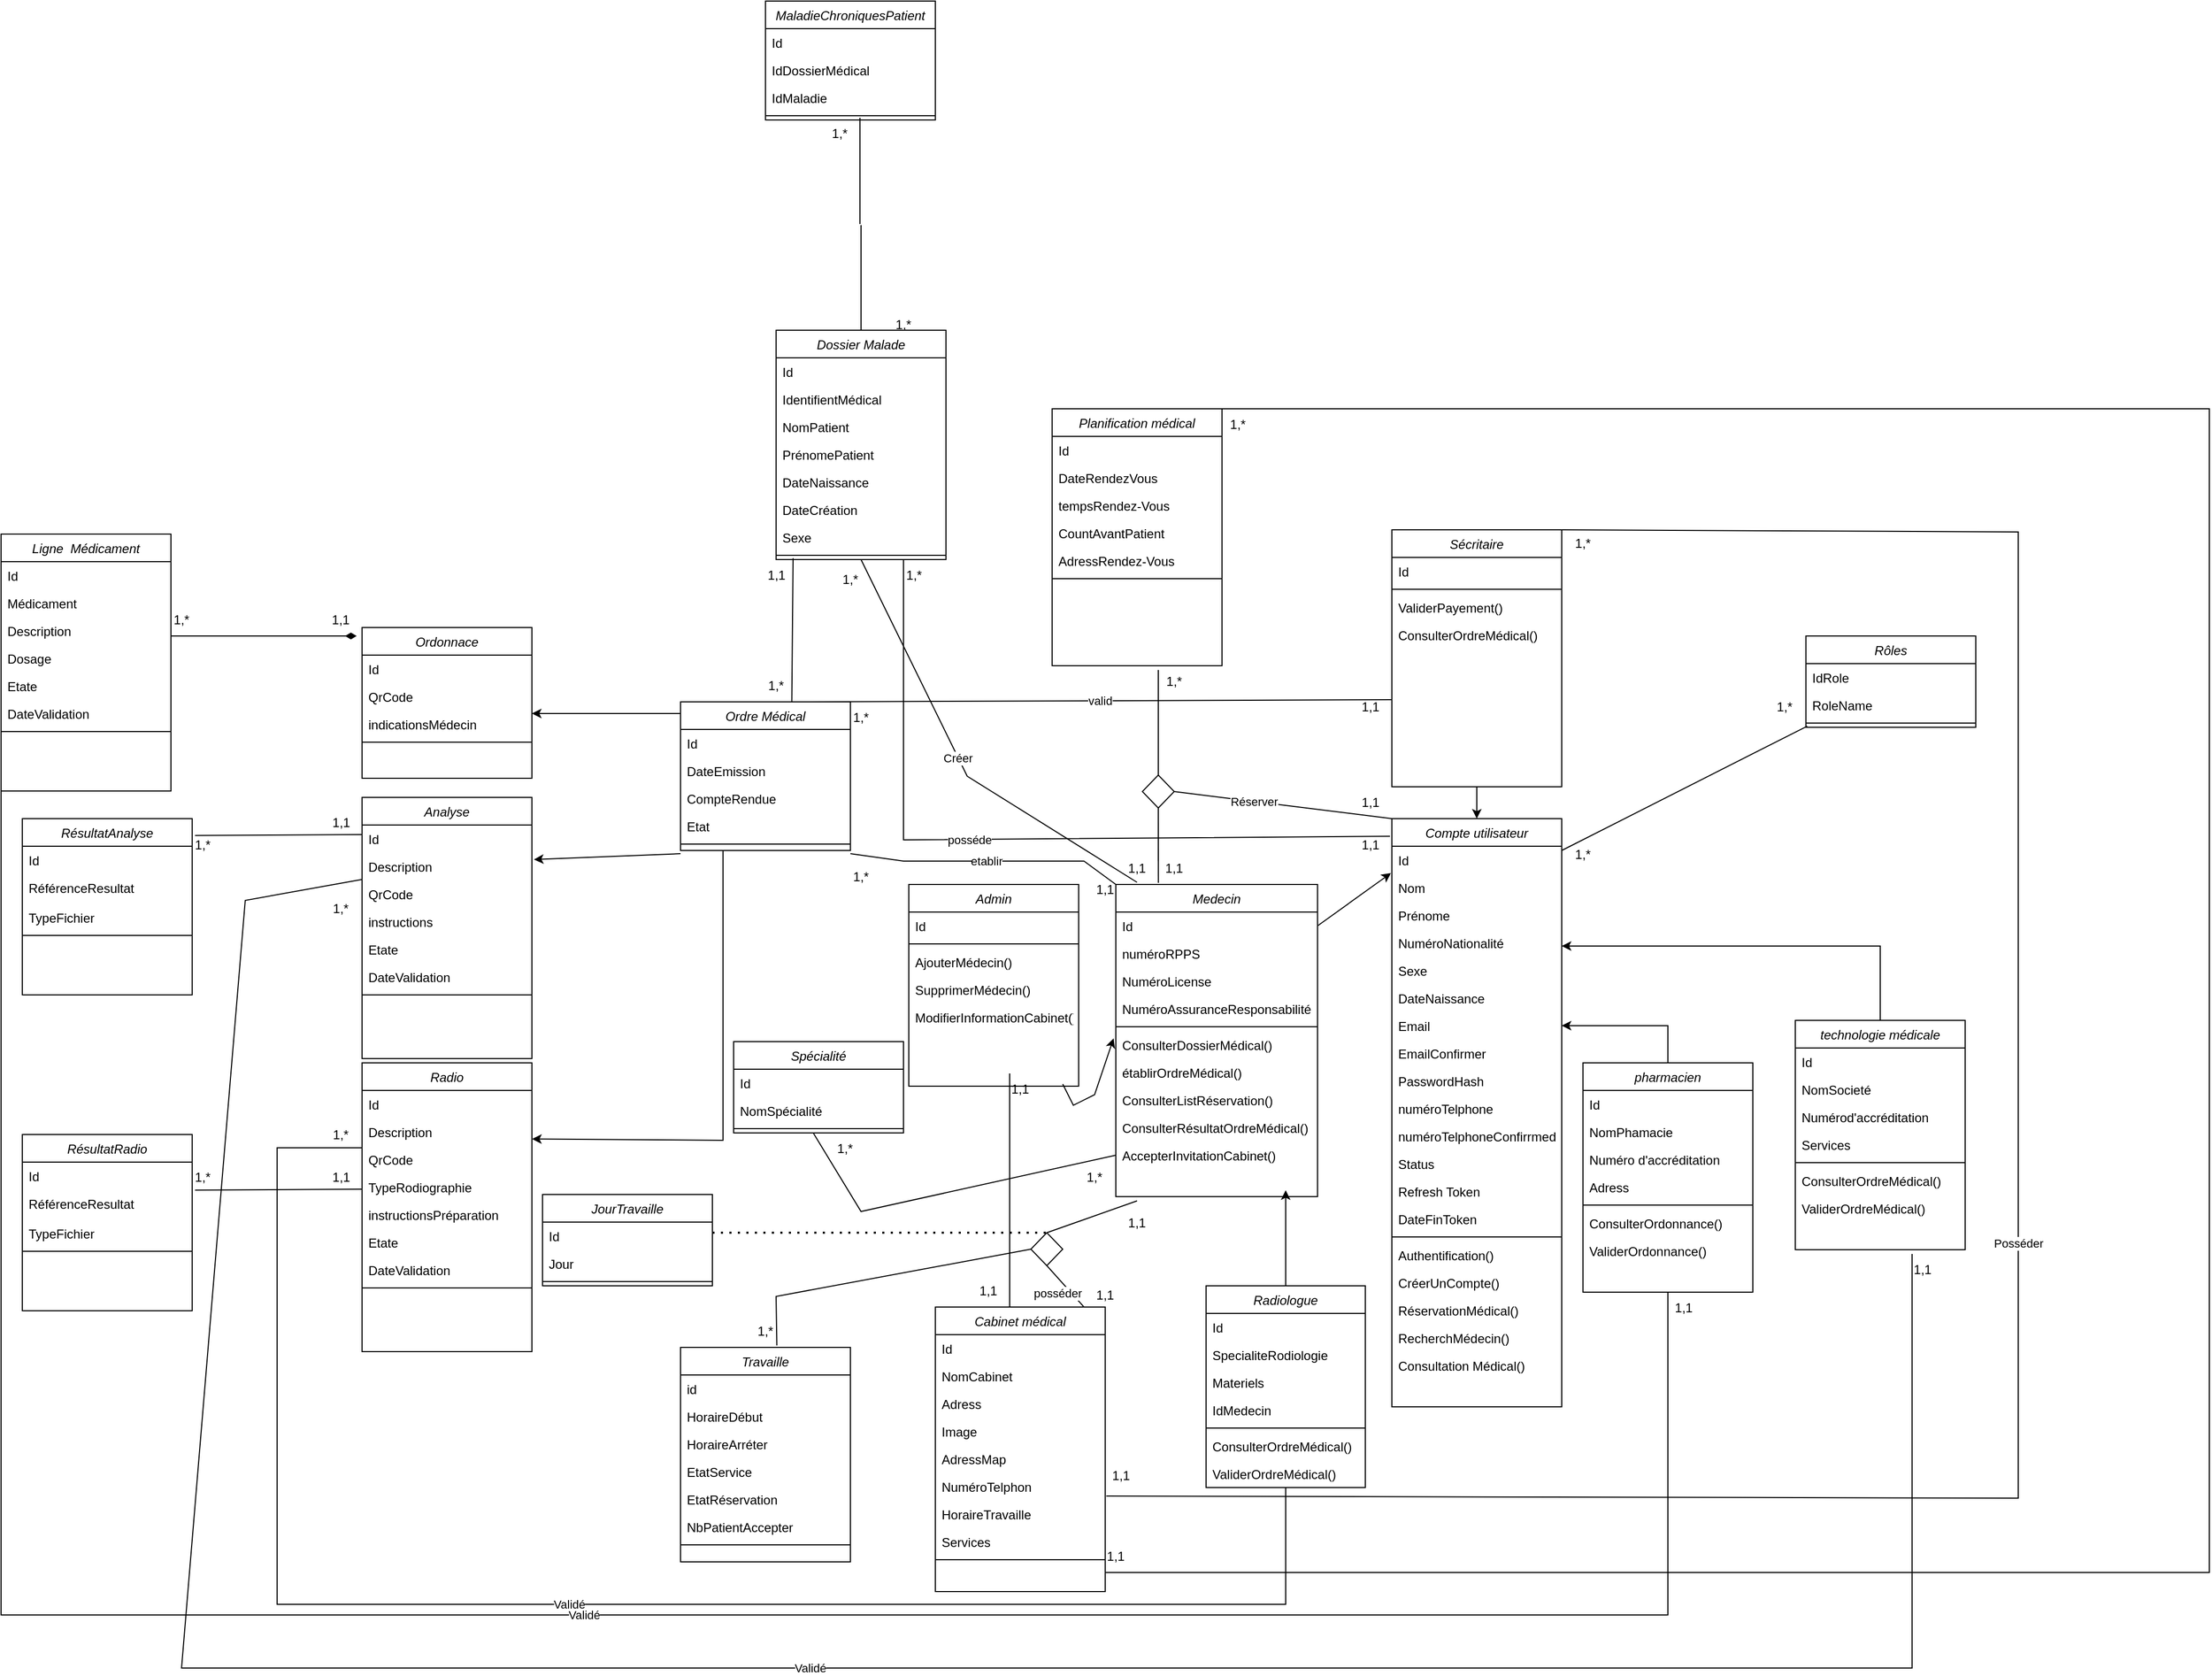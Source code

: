 <mxfile version="20.8.16" type="device"><diagram id="C5RBs43oDa-KdzZeNtuy" name="Page-1"><mxGraphModel dx="3231" dy="1895" grid="1" gridSize="10" guides="1" tooltips="1" connect="1" arrows="1" fold="1" page="1" pageScale="1" pageWidth="827" pageHeight="1169" math="0" shadow="0"><root><mxCell id="WIyWlLk6GJQsqaUBKTNV-0"/><mxCell id="WIyWlLk6GJQsqaUBKTNV-1" parent="WIyWlLk6GJQsqaUBKTNV-0"/><mxCell id="8LhcfAdtJ-y0J4HaiAnB-71" value="posséde" style="endArrow=none;html=1;rounded=0;exitX=0.75;exitY=1;exitDx=0;exitDy=0;entryX=-0.011;entryY=0.03;entryDx=0;entryDy=0;entryPerimeter=0;" parent="WIyWlLk6GJQsqaUBKTNV-1" source="v15ZmBH5EmwhG8E9IS1X-16" target="zkfFHV4jXpPFQw0GAbJ--0" edge="1"><mxGeometry x="-0.096" width="50" height="50" relative="1" as="geometry"><mxPoint x="-30" y="240" as="sourcePoint"/><mxPoint x="220" y="160" as="targetPoint"/><mxPoint as="offset"/><Array as="points"><mxPoint x="-240" y="110"/></Array></mxGeometry></mxCell><mxCell id="zkfFHV4jXpPFQw0GAbJ--0" value="Compte utilisateur" style="swimlane;fontStyle=2;align=center;verticalAlign=top;childLayout=stackLayout;horizontal=1;startSize=26;horizontalStack=0;resizeParent=1;resizeLast=0;collapsible=1;marginBottom=0;rounded=0;shadow=0;strokeWidth=1;" parent="WIyWlLk6GJQsqaUBKTNV-1" vertex="1"><mxGeometry x="220" y="90" width="160" height="554" as="geometry"><mxRectangle x="230" y="140" width="160" height="26" as="alternateBounds"/></mxGeometry></mxCell><mxCell id="zkfFHV4jXpPFQw0GAbJ--1" value="Id" style="text;align=left;verticalAlign=top;spacingLeft=4;spacingRight=4;overflow=hidden;rotatable=0;points=[[0,0.5],[1,0.5]];portConstraint=eastwest;" parent="zkfFHV4jXpPFQw0GAbJ--0" vertex="1"><mxGeometry y="26" width="160" height="26" as="geometry"/></mxCell><mxCell id="I4IkOoJFoxiPW2kgoUgO-39" value="Nom" style="text;align=left;verticalAlign=top;spacingLeft=4;spacingRight=4;overflow=hidden;rotatable=0;points=[[0,0.5],[1,0.5]];portConstraint=eastwest;" parent="zkfFHV4jXpPFQw0GAbJ--0" vertex="1"><mxGeometry y="52" width="160" height="26" as="geometry"/></mxCell><mxCell id="I4IkOoJFoxiPW2kgoUgO-63" value="Prénome" style="text;align=left;verticalAlign=top;spacingLeft=4;spacingRight=4;overflow=hidden;rotatable=0;points=[[0,0.5],[1,0.5]];portConstraint=eastwest;" parent="zkfFHV4jXpPFQw0GAbJ--0" vertex="1"><mxGeometry y="78" width="160" height="26" as="geometry"/></mxCell><mxCell id="I4IkOoJFoxiPW2kgoUgO-62" value="NuméroNationalité" style="text;align=left;verticalAlign=top;spacingLeft=4;spacingRight=4;overflow=hidden;rotatable=0;points=[[0,0.5],[1,0.5]];portConstraint=eastwest;" parent="zkfFHV4jXpPFQw0GAbJ--0" vertex="1"><mxGeometry y="104" width="160" height="26" as="geometry"/></mxCell><mxCell id="I4IkOoJFoxiPW2kgoUgO-101" value="Sexe" style="text;align=left;verticalAlign=top;spacingLeft=4;spacingRight=4;overflow=hidden;rotatable=0;points=[[0,0.5],[1,0.5]];portConstraint=eastwest;" parent="zkfFHV4jXpPFQw0GAbJ--0" vertex="1"><mxGeometry y="130" width="160" height="26" as="geometry"/></mxCell><mxCell id="EmcIrVtkKvKU1KL9i8h2-0" value="DateNaissance" style="text;align=left;verticalAlign=top;spacingLeft=4;spacingRight=4;overflow=hidden;rotatable=0;points=[[0,0.5],[1,0.5]];portConstraint=eastwest;" parent="zkfFHV4jXpPFQw0GAbJ--0" vertex="1"><mxGeometry y="156" width="160" height="26" as="geometry"/></mxCell><mxCell id="I4IkOoJFoxiPW2kgoUgO-40" value="Email" style="text;align=left;verticalAlign=top;spacingLeft=4;spacingRight=4;overflow=hidden;rotatable=0;points=[[0,0.5],[1,0.5]];portConstraint=eastwest;" parent="zkfFHV4jXpPFQw0GAbJ--0" vertex="1"><mxGeometry y="182" width="160" height="26" as="geometry"/></mxCell><mxCell id="I4IkOoJFoxiPW2kgoUgO-42" value="EmailConfirmer" style="text;align=left;verticalAlign=top;spacingLeft=4;spacingRight=4;overflow=hidden;rotatable=0;points=[[0,0.5],[1,0.5]];portConstraint=eastwest;" parent="zkfFHV4jXpPFQw0GAbJ--0" vertex="1"><mxGeometry y="208" width="160" height="26" as="geometry"/></mxCell><mxCell id="I4IkOoJFoxiPW2kgoUgO-41" value="PasswordHash" style="text;align=left;verticalAlign=top;spacingLeft=4;spacingRight=4;overflow=hidden;rotatable=0;points=[[0,0.5],[1,0.5]];portConstraint=eastwest;" parent="zkfFHV4jXpPFQw0GAbJ--0" vertex="1"><mxGeometry y="234" width="160" height="26" as="geometry"/></mxCell><mxCell id="I4IkOoJFoxiPW2kgoUgO-43" value="numéroTelphone" style="text;align=left;verticalAlign=top;spacingLeft=4;spacingRight=4;overflow=hidden;rotatable=0;points=[[0,0.5],[1,0.5]];portConstraint=eastwest;" parent="zkfFHV4jXpPFQw0GAbJ--0" vertex="1"><mxGeometry y="260" width="160" height="26" as="geometry"/></mxCell><mxCell id="I4IkOoJFoxiPW2kgoUgO-44" value="numéroTelphoneConfirrmed" style="text;align=left;verticalAlign=top;spacingLeft=4;spacingRight=4;overflow=hidden;rotatable=0;points=[[0,0.5],[1,0.5]];portConstraint=eastwest;" parent="zkfFHV4jXpPFQw0GAbJ--0" vertex="1"><mxGeometry y="286" width="160" height="26" as="geometry"/></mxCell><mxCell id="I4IkOoJFoxiPW2kgoUgO-45" value="Status" style="text;align=left;verticalAlign=top;spacingLeft=4;spacingRight=4;overflow=hidden;rotatable=0;points=[[0,0.5],[1,0.5]];portConstraint=eastwest;" parent="zkfFHV4jXpPFQw0GAbJ--0" vertex="1"><mxGeometry y="312" width="160" height="26" as="geometry"/></mxCell><mxCell id="I4IkOoJFoxiPW2kgoUgO-47" value="Refresh Token" style="text;align=left;verticalAlign=top;spacingLeft=4;spacingRight=4;overflow=hidden;rotatable=0;points=[[0,0.5],[1,0.5]];portConstraint=eastwest;" parent="zkfFHV4jXpPFQw0GAbJ--0" vertex="1"><mxGeometry y="338" width="160" height="26" as="geometry"/></mxCell><mxCell id="ULMuCHMERhW8dm9Q4c-Z-27" value="DateFinToken" style="text;align=left;verticalAlign=top;spacingLeft=4;spacingRight=4;overflow=hidden;rotatable=0;points=[[0,0.5],[1,0.5]];portConstraint=eastwest;" parent="zkfFHV4jXpPFQw0GAbJ--0" vertex="1"><mxGeometry y="364" width="160" height="26" as="geometry"/></mxCell><mxCell id="zkfFHV4jXpPFQw0GAbJ--4" value="" style="line;html=1;strokeWidth=1;align=left;verticalAlign=middle;spacingTop=-1;spacingLeft=3;spacingRight=3;rotatable=0;labelPosition=right;points=[];portConstraint=eastwest;" parent="zkfFHV4jXpPFQw0GAbJ--0" vertex="1"><mxGeometry y="390" width="160" height="8" as="geometry"/></mxCell><mxCell id="zkfFHV4jXpPFQw0GAbJ--5" value="Authentification()" style="text;align=left;verticalAlign=top;spacingLeft=4;spacingRight=4;overflow=hidden;rotatable=0;points=[[0,0.5],[1,0.5]];portConstraint=eastwest;" parent="zkfFHV4jXpPFQw0GAbJ--0" vertex="1"><mxGeometry y="398" width="160" height="26" as="geometry"/></mxCell><mxCell id="I4IkOoJFoxiPW2kgoUgO-52" value="CréerUnCompte()" style="text;align=left;verticalAlign=top;spacingLeft=4;spacingRight=4;overflow=hidden;rotatable=0;points=[[0,0.5],[1,0.5]];portConstraint=eastwest;" parent="zkfFHV4jXpPFQw0GAbJ--0" vertex="1"><mxGeometry y="424" width="160" height="26" as="geometry"/></mxCell><mxCell id="I4IkOoJFoxiPW2kgoUgO-53" value="RéservationMédical()" style="text;align=left;verticalAlign=top;spacingLeft=4;spacingRight=4;overflow=hidden;rotatable=0;points=[[0,0.5],[1,0.5]];portConstraint=eastwest;" parent="zkfFHV4jXpPFQw0GAbJ--0" vertex="1"><mxGeometry y="450" width="160" height="26" as="geometry"/></mxCell><mxCell id="I4IkOoJFoxiPW2kgoUgO-51" value="RecherchMédecin()" style="text;align=left;verticalAlign=top;spacingLeft=4;spacingRight=4;overflow=hidden;rotatable=0;points=[[0,0.5],[1,0.5]];portConstraint=eastwest;" parent="zkfFHV4jXpPFQw0GAbJ--0" vertex="1"><mxGeometry y="476" width="160" height="26" as="geometry"/></mxCell><mxCell id="I4IkOoJFoxiPW2kgoUgO-54" value="Consultation Médical()" style="text;align=left;verticalAlign=top;spacingLeft=4;spacingRight=4;overflow=hidden;rotatable=0;points=[[0,0.5],[1,0.5]];portConstraint=eastwest;" parent="zkfFHV4jXpPFQw0GAbJ--0" vertex="1"><mxGeometry y="502" width="160" height="26" as="geometry"/></mxCell><mxCell id="8LhcfAdtJ-y0J4HaiAnB-0" value="technologie médicale" style="swimlane;fontStyle=2;align=center;verticalAlign=top;childLayout=stackLayout;horizontal=1;startSize=26;horizontalStack=0;resizeParent=1;resizeLast=0;collapsible=1;marginBottom=0;rounded=0;shadow=0;strokeWidth=1;" parent="WIyWlLk6GJQsqaUBKTNV-1" vertex="1"><mxGeometry x="600" y="280" width="160" height="216" as="geometry"><mxRectangle x="230" y="140" width="160" height="26" as="alternateBounds"/></mxGeometry></mxCell><mxCell id="8LhcfAdtJ-y0J4HaiAnB-1" value="Id" style="text;align=left;verticalAlign=top;spacingLeft=4;spacingRight=4;overflow=hidden;rotatable=0;points=[[0,0.5],[1,0.5]];portConstraint=eastwest;" parent="8LhcfAdtJ-y0J4HaiAnB-0" vertex="1"><mxGeometry y="26" width="160" height="26" as="geometry"/></mxCell><mxCell id="-8G3RkS4OY9phtWznL5W-1" value="NomSocieté" style="text;align=left;verticalAlign=top;spacingLeft=4;spacingRight=4;overflow=hidden;rotatable=0;points=[[0,0.5],[1,0.5]];portConstraint=eastwest;" parent="8LhcfAdtJ-y0J4HaiAnB-0" vertex="1"><mxGeometry y="52" width="160" height="26" as="geometry"/></mxCell><mxCell id="I4IkOoJFoxiPW2kgoUgO-84" value="Numérod'accréditation" style="text;align=left;verticalAlign=top;spacingLeft=4;spacingRight=4;overflow=hidden;rotatable=0;points=[[0,0.5],[1,0.5]];portConstraint=eastwest;" parent="8LhcfAdtJ-y0J4HaiAnB-0" vertex="1"><mxGeometry y="78" width="160" height="26" as="geometry"/></mxCell><mxCell id="v15ZmBH5EmwhG8E9IS1X-38" value="Services" style="text;align=left;verticalAlign=top;spacingLeft=4;spacingRight=4;overflow=hidden;rotatable=0;points=[[0,0.5],[1,0.5]];portConstraint=eastwest;" parent="8LhcfAdtJ-y0J4HaiAnB-0" vertex="1"><mxGeometry y="104" width="160" height="26" as="geometry"/></mxCell><mxCell id="8LhcfAdtJ-y0J4HaiAnB-2" value="" style="line;html=1;strokeWidth=1;align=left;verticalAlign=middle;spacingTop=-1;spacingLeft=3;spacingRight=3;rotatable=0;labelPosition=right;points=[];portConstraint=eastwest;" parent="8LhcfAdtJ-y0J4HaiAnB-0" vertex="1"><mxGeometry y="130" width="160" height="8" as="geometry"/></mxCell><mxCell id="I4IkOoJFoxiPW2kgoUgO-86" value="ConsulterOrdreMédical()" style="text;align=left;verticalAlign=top;spacingLeft=4;spacingRight=4;overflow=hidden;rotatable=0;points=[[0,0.5],[1,0.5]];portConstraint=eastwest;" parent="8LhcfAdtJ-y0J4HaiAnB-0" vertex="1"><mxGeometry y="138" width="160" height="26" as="geometry"/></mxCell><mxCell id="I4IkOoJFoxiPW2kgoUgO-87" value="ValiderOrdreMédical()" style="text;align=left;verticalAlign=top;spacingLeft=4;spacingRight=4;overflow=hidden;rotatable=0;points=[[0,0.5],[1,0.5]];portConstraint=eastwest;" parent="8LhcfAdtJ-y0J4HaiAnB-0" vertex="1"><mxGeometry y="164" width="160" height="26" as="geometry"/></mxCell><mxCell id="8LhcfAdtJ-y0J4HaiAnB-4" value="pharmacien" style="swimlane;fontStyle=2;align=center;verticalAlign=top;childLayout=stackLayout;horizontal=1;startSize=26;horizontalStack=0;resizeParent=1;resizeLast=0;collapsible=1;marginBottom=0;rounded=0;shadow=0;strokeWidth=1;" parent="WIyWlLk6GJQsqaUBKTNV-1" vertex="1"><mxGeometry x="400" y="320" width="160" height="216" as="geometry"><mxRectangle x="230" y="140" width="160" height="26" as="alternateBounds"/></mxGeometry></mxCell><mxCell id="I4IkOoJFoxiPW2kgoUgO-76" value="Id" style="text;align=left;verticalAlign=top;spacingLeft=4;spacingRight=4;overflow=hidden;rotatable=0;points=[[0,0.5],[1,0.5]];portConstraint=eastwest;" parent="8LhcfAdtJ-y0J4HaiAnB-4" vertex="1"><mxGeometry y="26" width="160" height="26" as="geometry"/></mxCell><mxCell id="-8G3RkS4OY9phtWznL5W-0" value="NomPhamacie" style="text;align=left;verticalAlign=top;spacingLeft=4;spacingRight=4;overflow=hidden;rotatable=0;points=[[0,0.5],[1,0.5]];portConstraint=eastwest;" parent="8LhcfAdtJ-y0J4HaiAnB-4" vertex="1"><mxGeometry y="52" width="160" height="26" as="geometry"/></mxCell><mxCell id="I4IkOoJFoxiPW2kgoUgO-77" value="Numéro d'accréditation" style="text;align=left;verticalAlign=top;spacingLeft=4;spacingRight=4;overflow=hidden;rotatable=0;points=[[0,0.5],[1,0.5]];portConstraint=eastwest;" parent="8LhcfAdtJ-y0J4HaiAnB-4" vertex="1"><mxGeometry y="78" width="160" height="26" as="geometry"/></mxCell><mxCell id="I4IkOoJFoxiPW2kgoUgO-78" value="Adress" style="text;align=left;verticalAlign=top;spacingLeft=4;spacingRight=4;overflow=hidden;rotatable=0;points=[[0,0.5],[1,0.5]];portConstraint=eastwest;" parent="8LhcfAdtJ-y0J4HaiAnB-4" vertex="1"><mxGeometry y="104" width="160" height="26" as="geometry"/></mxCell><mxCell id="8LhcfAdtJ-y0J4HaiAnB-6" value="" style="line;html=1;strokeWidth=1;align=left;verticalAlign=middle;spacingTop=-1;spacingLeft=3;spacingRight=3;rotatable=0;labelPosition=right;points=[];portConstraint=eastwest;" parent="8LhcfAdtJ-y0J4HaiAnB-4" vertex="1"><mxGeometry y="130" width="160" height="8" as="geometry"/></mxCell><mxCell id="I4IkOoJFoxiPW2kgoUgO-88" value="ConsulterOrdonnance()" style="text;align=left;verticalAlign=top;spacingLeft=4;spacingRight=4;overflow=hidden;rotatable=0;points=[[0,0.5],[1,0.5]];portConstraint=eastwest;" parent="8LhcfAdtJ-y0J4HaiAnB-4" vertex="1"><mxGeometry y="138" width="160" height="26" as="geometry"/></mxCell><mxCell id="I4IkOoJFoxiPW2kgoUgO-89" value="ValiderOrdonnance()" style="text;align=left;verticalAlign=top;spacingLeft=4;spacingRight=4;overflow=hidden;rotatable=0;points=[[0,0.5],[1,0.5]];portConstraint=eastwest;" parent="8LhcfAdtJ-y0J4HaiAnB-4" vertex="1"><mxGeometry y="164" width="160" height="26" as="geometry"/></mxCell><mxCell id="8LhcfAdtJ-y0J4HaiAnB-8" value="Medecin" style="swimlane;fontStyle=2;align=center;verticalAlign=top;childLayout=stackLayout;horizontal=1;startSize=26;horizontalStack=0;resizeParent=1;resizeLast=0;collapsible=1;marginBottom=0;rounded=0;shadow=0;strokeWidth=1;" parent="WIyWlLk6GJQsqaUBKTNV-1" vertex="1"><mxGeometry x="-40" y="152" width="190" height="294" as="geometry"><mxRectangle x="230" y="140" width="160" height="26" as="alternateBounds"/></mxGeometry></mxCell><mxCell id="8LhcfAdtJ-y0J4HaiAnB-9" value="Id" style="text;align=left;verticalAlign=top;spacingLeft=4;spacingRight=4;overflow=hidden;rotatable=0;points=[[0,0.5],[1,0.5]];portConstraint=eastwest;" parent="8LhcfAdtJ-y0J4HaiAnB-8" vertex="1"><mxGeometry y="26" width="190" height="26" as="geometry"/></mxCell><mxCell id="I4IkOoJFoxiPW2kgoUgO-59" value="numéroRPPS" style="text;align=left;verticalAlign=top;spacingLeft=4;spacingRight=4;overflow=hidden;rotatable=0;points=[[0,0.5],[1,0.5]];portConstraint=eastwest;" parent="8LhcfAdtJ-y0J4HaiAnB-8" vertex="1"><mxGeometry y="52" width="190" height="26" as="geometry"/></mxCell><mxCell id="I4IkOoJFoxiPW2kgoUgO-60" value="NuméroLicense" style="text;align=left;verticalAlign=top;spacingLeft=4;spacingRight=4;overflow=hidden;rotatable=0;points=[[0,0.5],[1,0.5]];portConstraint=eastwest;" parent="8LhcfAdtJ-y0J4HaiAnB-8" vertex="1"><mxGeometry y="78" width="190" height="26" as="geometry"/></mxCell><mxCell id="I4IkOoJFoxiPW2kgoUgO-61" value="NuméroAssuranceResponsabilité" style="text;align=left;verticalAlign=top;spacingLeft=4;spacingRight=4;overflow=hidden;rotatable=0;points=[[0,0.5],[1,0.5]];portConstraint=eastwest;" parent="8LhcfAdtJ-y0J4HaiAnB-8" vertex="1"><mxGeometry y="104" width="190" height="26" as="geometry"/></mxCell><mxCell id="8LhcfAdtJ-y0J4HaiAnB-10" value="" style="line;html=1;strokeWidth=1;align=left;verticalAlign=middle;spacingTop=-1;spacingLeft=3;spacingRight=3;rotatable=0;labelPosition=right;points=[];portConstraint=eastwest;" parent="8LhcfAdtJ-y0J4HaiAnB-8" vertex="1"><mxGeometry y="130" width="190" height="8" as="geometry"/></mxCell><mxCell id="I4IkOoJFoxiPW2kgoUgO-71" value="ConsulterDossierMédical()" style="text;align=left;verticalAlign=top;spacingLeft=4;spacingRight=4;overflow=hidden;rotatable=0;points=[[0,0.5],[1,0.5]];portConstraint=eastwest;" parent="8LhcfAdtJ-y0J4HaiAnB-8" vertex="1"><mxGeometry y="138" width="190" height="26" as="geometry"/></mxCell><mxCell id="I4IkOoJFoxiPW2kgoUgO-72" value="établirOrdreMédical()" style="text;align=left;verticalAlign=top;spacingLeft=4;spacingRight=4;overflow=hidden;rotatable=0;points=[[0,0.5],[1,0.5]];portConstraint=eastwest;" parent="8LhcfAdtJ-y0J4HaiAnB-8" vertex="1"><mxGeometry y="164" width="190" height="26" as="geometry"/></mxCell><mxCell id="8LhcfAdtJ-y0J4HaiAnB-11" value="ConsulterListRéservation()" style="text;align=left;verticalAlign=top;spacingLeft=4;spacingRight=4;overflow=hidden;rotatable=0;points=[[0,0.5],[1,0.5]];portConstraint=eastwest;" parent="8LhcfAdtJ-y0J4HaiAnB-8" vertex="1"><mxGeometry y="190" width="190" height="26" as="geometry"/></mxCell><mxCell id="I4IkOoJFoxiPW2kgoUgO-75" value="ConsulterRésultatOrdreMédical()" style="text;align=left;verticalAlign=top;spacingLeft=4;spacingRight=4;overflow=hidden;rotatable=0;points=[[0,0.5],[1,0.5]];portConstraint=eastwest;" parent="8LhcfAdtJ-y0J4HaiAnB-8" vertex="1"><mxGeometry y="216" width="190" height="26" as="geometry"/></mxCell><mxCell id="6PbMZW0lMAlK7JCJbg5B-12" value="AccepterInvitationCabinet()" style="text;align=left;verticalAlign=top;spacingLeft=4;spacingRight=4;overflow=hidden;rotatable=0;points=[[0,0.5],[1,0.5]];portConstraint=eastwest;" parent="8LhcfAdtJ-y0J4HaiAnB-8" vertex="1"><mxGeometry y="242" width="190" height="26" as="geometry"/></mxCell><mxCell id="8LhcfAdtJ-y0J4HaiAnB-20" value="" style="endArrow=classic;html=1;rounded=0;entryX=0.5;entryY=0;entryDx=0;entryDy=0;exitX=0.5;exitY=0;exitDx=0;exitDy=0;" parent="WIyWlLk6GJQsqaUBKTNV-1" source="8LhcfAdtJ-y0J4HaiAnB-0" edge="1"><mxGeometry width="50" height="50" relative="1" as="geometry"><mxPoint x="609.5" y="280" as="sourcePoint"/><mxPoint x="380" y="210" as="targetPoint"/><Array as="points"><mxPoint x="680" y="210"/></Array></mxGeometry></mxCell><mxCell id="8LhcfAdtJ-y0J4HaiAnB-22" value="Sécritaire" style="swimlane;fontStyle=2;align=center;verticalAlign=top;childLayout=stackLayout;horizontal=1;startSize=26;horizontalStack=0;resizeParent=1;resizeLast=0;collapsible=1;marginBottom=0;rounded=0;shadow=0;strokeWidth=1;" parent="WIyWlLk6GJQsqaUBKTNV-1" vertex="1"><mxGeometry x="220" y="-182" width="160" height="242" as="geometry"><mxRectangle x="230" y="140" width="160" height="26" as="alternateBounds"/></mxGeometry></mxCell><mxCell id="I4IkOoJFoxiPW2kgoUgO-105" value="Id" style="text;align=left;verticalAlign=top;spacingLeft=4;spacingRight=4;overflow=hidden;rotatable=0;points=[[0,0.5],[1,0.5]];portConstraint=eastwest;" parent="8LhcfAdtJ-y0J4HaiAnB-22" vertex="1"><mxGeometry y="26" width="160" height="26" as="geometry"/></mxCell><mxCell id="8LhcfAdtJ-y0J4HaiAnB-24" value="" style="line;html=1;strokeWidth=1;align=left;verticalAlign=middle;spacingTop=-1;spacingLeft=3;spacingRight=3;rotatable=0;labelPosition=right;points=[];portConstraint=eastwest;" parent="8LhcfAdtJ-y0J4HaiAnB-22" vertex="1"><mxGeometry y="52" width="160" height="8" as="geometry"/></mxCell><mxCell id="8LhcfAdtJ-y0J4HaiAnB-25" value="ValiderPayement()" style="text;align=left;verticalAlign=top;spacingLeft=4;spacingRight=4;overflow=hidden;rotatable=0;points=[[0,0.5],[1,0.5]];portConstraint=eastwest;" parent="8LhcfAdtJ-y0J4HaiAnB-22" vertex="1"><mxGeometry y="60" width="160" height="26" as="geometry"/></mxCell><mxCell id="EmcIrVtkKvKU1KL9i8h2-1" value="ConsulterOrdreMédical()" style="text;align=left;verticalAlign=top;spacingLeft=4;spacingRight=4;overflow=hidden;rotatable=0;points=[[0,0.5],[1,0.5]];portConstraint=eastwest;" parent="8LhcfAdtJ-y0J4HaiAnB-22" vertex="1"><mxGeometry y="86" width="160" height="26" as="geometry"/></mxCell><mxCell id="8LhcfAdtJ-y0J4HaiAnB-18" value="" style="endArrow=classic;html=1;rounded=0;entryX=1;entryY=0.5;entryDx=0;entryDy=0;exitX=0.5;exitY=0;exitDx=0;exitDy=0;" parent="WIyWlLk6GJQsqaUBKTNV-1" source="8LhcfAdtJ-y0J4HaiAnB-4" target="I4IkOoJFoxiPW2kgoUgO-40" edge="1"><mxGeometry width="50" height="50" relative="1" as="geometry"><mxPoint x="340" y="178" as="sourcePoint"/><mxPoint x="310" y="230" as="targetPoint"/><Array as="points"><mxPoint x="480" y="285"/></Array></mxGeometry></mxCell><mxCell id="8LhcfAdtJ-y0J4HaiAnB-26" value="" style="endArrow=classic;html=1;rounded=0;entryX=0.5;entryY=0;entryDx=0;entryDy=0;exitX=0.5;exitY=1;exitDx=0;exitDy=0;" parent="WIyWlLk6GJQsqaUBKTNV-1" source="8LhcfAdtJ-y0J4HaiAnB-22" target="zkfFHV4jXpPFQw0GAbJ--0" edge="1"><mxGeometry width="50" height="50" relative="1" as="geometry"><mxPoint x="270" y="410" as="sourcePoint"/><mxPoint x="220" y="228" as="targetPoint"/></mxGeometry></mxCell><mxCell id="8LhcfAdtJ-y0J4HaiAnB-34" value="Réserver" style="endArrow=none;html=1;rounded=0;entryX=0;entryY=0;entryDx=0;entryDy=0;exitX=1;exitY=0.5;exitDx=0;exitDy=0;startArrow=none;" parent="WIyWlLk6GJQsqaUBKTNV-1" source="I4IkOoJFoxiPW2kgoUgO-20" target="zkfFHV4jXpPFQw0GAbJ--0" edge="1"><mxGeometry x="-0.268" width="50" height="50" relative="1" as="geometry"><mxPoint x="60" as="sourcePoint"/><mxPoint x="110" y="-50" as="targetPoint"/><Array as="points"/><mxPoint as="offset"/></mxGeometry></mxCell><mxCell id="8LhcfAdtJ-y0J4HaiAnB-36" value="Planification médical" style="swimlane;fontStyle=2;align=center;verticalAlign=top;childLayout=stackLayout;horizontal=1;startSize=26;horizontalStack=0;resizeParent=1;resizeLast=0;collapsible=1;marginBottom=0;rounded=0;shadow=0;strokeWidth=1;" parent="WIyWlLk6GJQsqaUBKTNV-1" vertex="1"><mxGeometry x="-100" y="-296" width="160" height="242" as="geometry"><mxRectangle x="230" y="140" width="160" height="26" as="alternateBounds"/></mxGeometry></mxCell><mxCell id="8LhcfAdtJ-y0J4HaiAnB-37" value="Id" style="text;align=left;verticalAlign=top;spacingLeft=4;spacingRight=4;overflow=hidden;rotatable=0;points=[[0,0.5],[1,0.5]];portConstraint=eastwest;" parent="8LhcfAdtJ-y0J4HaiAnB-36" vertex="1"><mxGeometry y="26" width="160" height="26" as="geometry"/></mxCell><mxCell id="I4IkOoJFoxiPW2kgoUgO-111" value="DateRendezVous" style="text;align=left;verticalAlign=top;spacingLeft=4;spacingRight=4;overflow=hidden;rotatable=0;points=[[0,0.5],[1,0.5]];portConstraint=eastwest;" parent="8LhcfAdtJ-y0J4HaiAnB-36" vertex="1"><mxGeometry y="52" width="160" height="26" as="geometry"/></mxCell><mxCell id="I4IkOoJFoxiPW2kgoUgO-110" value="tempsRendez-Vous" style="text;align=left;verticalAlign=top;spacingLeft=4;spacingRight=4;overflow=hidden;rotatable=0;points=[[0,0.5],[1,0.5]];portConstraint=eastwest;" parent="8LhcfAdtJ-y0J4HaiAnB-36" vertex="1"><mxGeometry y="78" width="160" height="26" as="geometry"/></mxCell><mxCell id="I4IkOoJFoxiPW2kgoUgO-112" value="CountAvantPatient" style="text;align=left;verticalAlign=top;spacingLeft=4;spacingRight=4;overflow=hidden;rotatable=0;points=[[0,0.5],[1,0.5]];portConstraint=eastwest;" parent="8LhcfAdtJ-y0J4HaiAnB-36" vertex="1"><mxGeometry y="104" width="160" height="26" as="geometry"/></mxCell><mxCell id="0DpeG4ki8TI-Cuti4j-V-6" value="AdressRendez-Vous" style="text;align=left;verticalAlign=top;spacingLeft=4;spacingRight=4;overflow=hidden;rotatable=0;points=[[0,0.5],[1,0.5]];portConstraint=eastwest;" parent="8LhcfAdtJ-y0J4HaiAnB-36" vertex="1"><mxGeometry y="130" width="160" height="26" as="geometry"/></mxCell><mxCell id="8LhcfAdtJ-y0J4HaiAnB-38" value="" style="line;html=1;strokeWidth=1;align=left;verticalAlign=middle;spacingTop=-1;spacingLeft=3;spacingRight=3;rotatable=0;labelPosition=right;points=[];portConstraint=eastwest;" parent="8LhcfAdtJ-y0J4HaiAnB-36" vertex="1"><mxGeometry y="156" width="160" height="8" as="geometry"/></mxCell><mxCell id="8LhcfAdtJ-y0J4HaiAnB-40" value="" style="endArrow=none;html=1;rounded=0;startArrow=none;" parent="WIyWlLk6GJQsqaUBKTNV-1" source="I4IkOoJFoxiPW2kgoUgO-20" edge="1"><mxGeometry width="50" height="50" relative="1" as="geometry"><mxPoint y="-80" as="sourcePoint"/><mxPoint y="130" as="targetPoint"/></mxGeometry></mxCell><mxCell id="8LhcfAdtJ-y0J4HaiAnB-41" value="1,*" style="text;html=1;strokeColor=none;fillColor=none;align=center;verticalAlign=middle;whiteSpace=wrap;rounded=0;" parent="WIyWlLk6GJQsqaUBKTNV-1" vertex="1"><mxGeometry x="-15" y="-54" width="60" height="30" as="geometry"/></mxCell><mxCell id="8LhcfAdtJ-y0J4HaiAnB-43" value="1,1" style="text;html=1;strokeColor=none;fillColor=none;align=center;verticalAlign=middle;whiteSpace=wrap;rounded=0;" parent="WIyWlLk6GJQsqaUBKTNV-1" vertex="1"><mxGeometry x="170" y="60" width="60" height="30" as="geometry"/></mxCell><mxCell id="8LhcfAdtJ-y0J4HaiAnB-44" value="Cabinet médical" style="swimlane;fontStyle=2;align=center;verticalAlign=top;childLayout=stackLayout;horizontal=1;startSize=26;horizontalStack=0;resizeParent=1;resizeLast=0;collapsible=1;marginBottom=0;rounded=0;shadow=0;strokeWidth=1;" parent="WIyWlLk6GJQsqaUBKTNV-1" vertex="1"><mxGeometry x="-210" y="550" width="160" height="268" as="geometry"><mxRectangle x="230" y="140" width="160" height="26" as="alternateBounds"/></mxGeometry></mxCell><mxCell id="8LhcfAdtJ-y0J4HaiAnB-45" value="Id" style="text;align=left;verticalAlign=top;spacingLeft=4;spacingRight=4;overflow=hidden;rotatable=0;points=[[0,0.5],[1,0.5]];portConstraint=eastwest;" parent="8LhcfAdtJ-y0J4HaiAnB-44" vertex="1"><mxGeometry y="26" width="160" height="26" as="geometry"/></mxCell><mxCell id="I4IkOoJFoxiPW2kgoUgO-90" value="NomCabinet" style="text;align=left;verticalAlign=top;spacingLeft=4;spacingRight=4;overflow=hidden;rotatable=0;points=[[0,0.5],[1,0.5]];portConstraint=eastwest;" parent="8LhcfAdtJ-y0J4HaiAnB-44" vertex="1"><mxGeometry y="52" width="160" height="26" as="geometry"/></mxCell><mxCell id="I4IkOoJFoxiPW2kgoUgO-91" value="Adress" style="text;align=left;verticalAlign=top;spacingLeft=4;spacingRight=4;overflow=hidden;rotatable=0;points=[[0,0.5],[1,0.5]];portConstraint=eastwest;" parent="8LhcfAdtJ-y0J4HaiAnB-44" vertex="1"><mxGeometry y="78" width="160" height="26" as="geometry"/></mxCell><mxCell id="I4IkOoJFoxiPW2kgoUgO-93" value="Image" style="text;align=left;verticalAlign=top;spacingLeft=4;spacingRight=4;overflow=hidden;rotatable=0;points=[[0,0.5],[1,0.5]];portConstraint=eastwest;" parent="8LhcfAdtJ-y0J4HaiAnB-44" vertex="1"><mxGeometry y="104" width="160" height="26" as="geometry"/></mxCell><mxCell id="I4IkOoJFoxiPW2kgoUgO-94" value="AdressMap" style="text;align=left;verticalAlign=top;spacingLeft=4;spacingRight=4;overflow=hidden;rotatable=0;points=[[0,0.5],[1,0.5]];portConstraint=eastwest;" parent="8LhcfAdtJ-y0J4HaiAnB-44" vertex="1"><mxGeometry y="130" width="160" height="26" as="geometry"/></mxCell><mxCell id="I4IkOoJFoxiPW2kgoUgO-95" value="NuméroTelphon" style="text;align=left;verticalAlign=top;spacingLeft=4;spacingRight=4;overflow=hidden;rotatable=0;points=[[0,0.5],[1,0.5]];portConstraint=eastwest;" parent="8LhcfAdtJ-y0J4HaiAnB-44" vertex="1"><mxGeometry y="156" width="160" height="26" as="geometry"/></mxCell><mxCell id="I4IkOoJFoxiPW2kgoUgO-96" value="HoraireTravaille" style="text;align=left;verticalAlign=top;spacingLeft=4;spacingRight=4;overflow=hidden;rotatable=0;points=[[0,0.5],[1,0.5]];portConstraint=eastwest;" parent="8LhcfAdtJ-y0J4HaiAnB-44" vertex="1"><mxGeometry y="182" width="160" height="26" as="geometry"/></mxCell><mxCell id="v15ZmBH5EmwhG8E9IS1X-39" value="Services" style="text;align=left;verticalAlign=top;spacingLeft=4;spacingRight=4;overflow=hidden;rotatable=0;points=[[0,0.5],[1,0.5]];portConstraint=eastwest;" parent="8LhcfAdtJ-y0J4HaiAnB-44" vertex="1"><mxGeometry y="208" width="160" height="26" as="geometry"/></mxCell><mxCell id="8LhcfAdtJ-y0J4HaiAnB-46" value="" style="line;html=1;strokeWidth=1;align=left;verticalAlign=middle;spacingTop=-1;spacingLeft=3;spacingRight=3;rotatable=0;labelPosition=right;points=[];portConstraint=eastwest;" parent="8LhcfAdtJ-y0J4HaiAnB-44" vertex="1"><mxGeometry y="234" width="160" height="8" as="geometry"/></mxCell><mxCell id="8LhcfAdtJ-y0J4HaiAnB-48" value="Posséder" style="endArrow=none;html=1;rounded=0;entryX=1;entryY=0;entryDx=0;entryDy=0;exitX=1.006;exitY=0.846;exitDx=0;exitDy=0;exitPerimeter=0;" parent="WIyWlLk6GJQsqaUBKTNV-1" source="I4IkOoJFoxiPW2kgoUgO-95" target="8LhcfAdtJ-y0J4HaiAnB-22" edge="1"><mxGeometry width="50" height="50" relative="1" as="geometry"><mxPoint x="-20" y="710" as="sourcePoint"/><mxPoint x="230" y="548" as="targetPoint"/><Array as="points"><mxPoint x="810" y="730"/><mxPoint x="810" y="-180"/></Array></mxGeometry></mxCell><mxCell id="8LhcfAdtJ-y0J4HaiAnB-49" value="" style="endArrow=none;html=1;rounded=0;exitX=0.5;exitY=0;exitDx=0;exitDy=0;startArrow=none;" parent="WIyWlLk6GJQsqaUBKTNV-1" source="I4IkOoJFoxiPW2kgoUgO-23" edge="1"><mxGeometry width="50" height="50" relative="1" as="geometry"><mxPoint x="40" y="610" as="sourcePoint"/><mxPoint x="-20" y="450" as="targetPoint"/><Array as="points"/></mxGeometry></mxCell><mxCell id="8LhcfAdtJ-y0J4HaiAnB-51" value="Travaille" style="swimlane;fontStyle=2;align=center;verticalAlign=top;childLayout=stackLayout;horizontal=1;startSize=26;horizontalStack=0;resizeParent=1;resizeLast=0;collapsible=1;marginBottom=0;rounded=0;shadow=0;strokeWidth=1;" parent="WIyWlLk6GJQsqaUBKTNV-1" vertex="1"><mxGeometry x="-450" y="588" width="160" height="202" as="geometry"><mxRectangle x="230" y="140" width="160" height="26" as="alternateBounds"/></mxGeometry></mxCell><mxCell id="8LhcfAdtJ-y0J4HaiAnB-52" value="id" style="text;align=left;verticalAlign=top;spacingLeft=4;spacingRight=4;overflow=hidden;rotatable=0;points=[[0,0.5],[1,0.5]];portConstraint=eastwest;" parent="8LhcfAdtJ-y0J4HaiAnB-51" vertex="1"><mxGeometry y="26" width="160" height="26" as="geometry"/></mxCell><mxCell id="I4IkOoJFoxiPW2kgoUgO-106" value="HoraireDébut" style="text;align=left;verticalAlign=top;spacingLeft=4;spacingRight=4;overflow=hidden;rotatable=0;points=[[0,0.5],[1,0.5]];portConstraint=eastwest;" parent="8LhcfAdtJ-y0J4HaiAnB-51" vertex="1"><mxGeometry y="52" width="160" height="26" as="geometry"/></mxCell><mxCell id="I4IkOoJFoxiPW2kgoUgO-108" value="HoraireArréter" style="text;align=left;verticalAlign=top;spacingLeft=4;spacingRight=4;overflow=hidden;rotatable=0;points=[[0,0.5],[1,0.5]];portConstraint=eastwest;" parent="8LhcfAdtJ-y0J4HaiAnB-51" vertex="1"><mxGeometry y="78" width="160" height="26" as="geometry"/></mxCell><mxCell id="TmkZvdcIltWVuJT9YwMk-3" value="EtatService" style="text;align=left;verticalAlign=top;spacingLeft=4;spacingRight=4;overflow=hidden;rotatable=0;points=[[0,0.5],[1,0.5]];portConstraint=eastwest;" parent="8LhcfAdtJ-y0J4HaiAnB-51" vertex="1"><mxGeometry y="104" width="160" height="26" as="geometry"/></mxCell><mxCell id="6PbMZW0lMAlK7JCJbg5B-1" value="EtatRéservation" style="text;align=left;verticalAlign=top;spacingLeft=4;spacingRight=4;overflow=hidden;rotatable=0;points=[[0,0.5],[1,0.5]];portConstraint=eastwest;" parent="8LhcfAdtJ-y0J4HaiAnB-51" vertex="1"><mxGeometry y="130" width="160" height="26" as="geometry"/></mxCell><mxCell id="6PbMZW0lMAlK7JCJbg5B-0" value="NbPatientAccepter" style="text;align=left;verticalAlign=top;spacingLeft=4;spacingRight=4;overflow=hidden;rotatable=0;points=[[0,0.5],[1,0.5]];portConstraint=eastwest;" parent="8LhcfAdtJ-y0J4HaiAnB-51" vertex="1"><mxGeometry y="156" width="160" height="26" as="geometry"/></mxCell><mxCell id="8LhcfAdtJ-y0J4HaiAnB-53" value="" style="line;html=1;strokeWidth=1;align=left;verticalAlign=middle;spacingTop=-1;spacingLeft=3;spacingRight=3;rotatable=0;labelPosition=right;points=[];portConstraint=eastwest;" parent="8LhcfAdtJ-y0J4HaiAnB-51" vertex="1"><mxGeometry y="182" width="160" height="8" as="geometry"/></mxCell><mxCell id="8LhcfAdtJ-y0J4HaiAnB-55" value="" style="endArrow=none;html=1;rounded=0;entryX=0;entryY=0.5;entryDx=0;entryDy=0;exitX=0.567;exitY=-0.009;exitDx=0;exitDy=0;exitPerimeter=0;" parent="WIyWlLk6GJQsqaUBKTNV-1" source="8LhcfAdtJ-y0J4HaiAnB-51" target="I4IkOoJFoxiPW2kgoUgO-23" edge="1"><mxGeometry width="50" height="50" relative="1" as="geometry"><mxPoint x="-50" y="515" as="sourcePoint"/><mxPoint x="40" y="500" as="targetPoint"/><Array as="points"><mxPoint x="-360" y="540"/></Array></mxGeometry></mxCell><mxCell id="8LhcfAdtJ-y0J4HaiAnB-58" value="1,1" style="text;html=1;strokeColor=none;fillColor=none;align=center;verticalAlign=middle;whiteSpace=wrap;rounded=0;" parent="WIyWlLk6GJQsqaUBKTNV-1" vertex="1"><mxGeometry x="-75" y="523.5" width="50" height="30" as="geometry"/></mxCell><mxCell id="8LhcfAdtJ-y0J4HaiAnB-63" value="1,1" style="text;html=1;strokeColor=none;fillColor=none;align=center;verticalAlign=middle;whiteSpace=wrap;rounded=0;" parent="WIyWlLk6GJQsqaUBKTNV-1" vertex="1"><mxGeometry x="-65" y="694" width="60" height="30" as="geometry"/></mxCell><mxCell id="8LhcfAdtJ-y0J4HaiAnB-66" value="Ordre Médical" style="swimlane;fontStyle=2;align=center;verticalAlign=top;childLayout=stackLayout;horizontal=1;startSize=26;horizontalStack=0;resizeParent=1;resizeLast=0;collapsible=1;marginBottom=0;rounded=0;shadow=0;strokeWidth=1;" parent="WIyWlLk6GJQsqaUBKTNV-1" vertex="1"><mxGeometry x="-450" y="-20" width="160" height="140" as="geometry"><mxRectangle x="230" y="140" width="160" height="26" as="alternateBounds"/></mxGeometry></mxCell><mxCell id="8LhcfAdtJ-y0J4HaiAnB-67" value="Id" style="text;align=left;verticalAlign=top;spacingLeft=4;spacingRight=4;overflow=hidden;rotatable=0;points=[[0,0.5],[1,0.5]];portConstraint=eastwest;" parent="8LhcfAdtJ-y0J4HaiAnB-66" vertex="1"><mxGeometry y="26" width="160" height="26" as="geometry"/></mxCell><mxCell id="I4IkOoJFoxiPW2kgoUgO-119" value="DateEmission" style="text;align=left;verticalAlign=top;spacingLeft=4;spacingRight=4;overflow=hidden;rotatable=0;points=[[0,0.5],[1,0.5]];portConstraint=eastwest;" parent="8LhcfAdtJ-y0J4HaiAnB-66" vertex="1"><mxGeometry y="52" width="160" height="26" as="geometry"/></mxCell><mxCell id="6PbMZW0lMAlK7JCJbg5B-8" value="CompteRendue" style="text;align=left;verticalAlign=top;spacingLeft=4;spacingRight=4;overflow=hidden;rotatable=0;points=[[0,0.5],[1,0.5]];portConstraint=eastwest;" parent="8LhcfAdtJ-y0J4HaiAnB-66" vertex="1"><mxGeometry y="78" width="160" height="26" as="geometry"/></mxCell><mxCell id="6PbMZW0lMAlK7JCJbg5B-11" value="Etat" style="text;align=left;verticalAlign=top;spacingLeft=4;spacingRight=4;overflow=hidden;rotatable=0;points=[[0,0.5],[1,0.5]];portConstraint=eastwest;" parent="8LhcfAdtJ-y0J4HaiAnB-66" vertex="1"><mxGeometry y="104" width="160" height="26" as="geometry"/></mxCell><mxCell id="8LhcfAdtJ-y0J4HaiAnB-68" value="" style="line;html=1;strokeWidth=1;align=left;verticalAlign=middle;spacingTop=-1;spacingLeft=3;spacingRight=3;rotatable=0;labelPosition=right;points=[];portConstraint=eastwest;" parent="8LhcfAdtJ-y0J4HaiAnB-66" vertex="1"><mxGeometry y="130" width="160" height="8" as="geometry"/></mxCell><mxCell id="8LhcfAdtJ-y0J4HaiAnB-70" value="etablir" style="endArrow=none;html=1;rounded=0;entryX=1;entryY=0.5;entryDx=0;entryDy=0;exitX=0;exitY=0;exitDx=0;exitDy=0;" parent="WIyWlLk6GJQsqaUBKTNV-1" source="8LhcfAdtJ-y0J4HaiAnB-8" edge="1"><mxGeometry width="50" height="50" relative="1" as="geometry"><mxPoint x="-30" y="240" as="sourcePoint"/><mxPoint x="-290" y="123" as="targetPoint"/><Array as="points"><mxPoint x="-70" y="130"/><mxPoint x="-160" y="130"/><mxPoint x="-240" y="130"/></Array></mxGeometry></mxCell><mxCell id="8LhcfAdtJ-y0J4HaiAnB-75" value="Ordonnace" style="swimlane;fontStyle=2;align=center;verticalAlign=top;childLayout=stackLayout;horizontal=1;startSize=26;horizontalStack=0;resizeParent=1;resizeLast=0;collapsible=1;marginBottom=0;rounded=0;shadow=0;strokeWidth=1;" parent="WIyWlLk6GJQsqaUBKTNV-1" vertex="1"><mxGeometry x="-750" y="-90" width="160" height="142" as="geometry"><mxRectangle x="230" y="140" width="160" height="26" as="alternateBounds"/></mxGeometry></mxCell><mxCell id="ULMuCHMERhW8dm9Q4c-Z-6" value="Id" style="text;align=left;verticalAlign=top;spacingLeft=4;spacingRight=4;overflow=hidden;rotatable=0;points=[[0,0.5],[1,0.5]];portConstraint=eastwest;" parent="8LhcfAdtJ-y0J4HaiAnB-75" vertex="1"><mxGeometry y="26" width="160" height="26" as="geometry"/></mxCell><mxCell id="ULMuCHMERhW8dm9Q4c-Z-24" value="QrCode" style="text;align=left;verticalAlign=top;spacingLeft=4;spacingRight=4;overflow=hidden;rotatable=0;points=[[0,0.5],[1,0.5]];portConstraint=eastwest;" parent="8LhcfAdtJ-y0J4HaiAnB-75" vertex="1"><mxGeometry y="52" width="160" height="26" as="geometry"/></mxCell><mxCell id="ULMuCHMERhW8dm9Q4c-Z-12" value="indicationsMédecin" style="text;align=left;verticalAlign=top;spacingLeft=4;spacingRight=4;overflow=hidden;rotatable=0;points=[[0,0.5],[1,0.5]];portConstraint=eastwest;" parent="8LhcfAdtJ-y0J4HaiAnB-75" vertex="1"><mxGeometry y="78" width="160" height="26" as="geometry"/></mxCell><mxCell id="8LhcfAdtJ-y0J4HaiAnB-77" value="" style="line;html=1;strokeWidth=1;align=left;verticalAlign=middle;spacingTop=-1;spacingLeft=3;spacingRight=3;rotatable=0;labelPosition=right;points=[];portConstraint=eastwest;" parent="8LhcfAdtJ-y0J4HaiAnB-75" vertex="1"><mxGeometry y="104" width="160" height="8" as="geometry"/></mxCell><mxCell id="8LhcfAdtJ-y0J4HaiAnB-83" value="Radio" style="swimlane;fontStyle=2;align=center;verticalAlign=top;childLayout=stackLayout;horizontal=1;startSize=26;horizontalStack=0;resizeParent=1;resizeLast=0;collapsible=1;marginBottom=0;rounded=0;shadow=0;strokeWidth=1;" parent="WIyWlLk6GJQsqaUBKTNV-1" vertex="1"><mxGeometry x="-750" y="320" width="160" height="272" as="geometry"><mxRectangle x="230" y="140" width="160" height="26" as="alternateBounds"/></mxGeometry></mxCell><mxCell id="ULMuCHMERhW8dm9Q4c-Z-9" value="Id" style="text;align=left;verticalAlign=top;spacingLeft=4;spacingRight=4;overflow=hidden;rotatable=0;points=[[0,0.5],[1,0.5]];portConstraint=eastwest;" parent="8LhcfAdtJ-y0J4HaiAnB-83" vertex="1"><mxGeometry y="26" width="160" height="26" as="geometry"/></mxCell><mxCell id="v15ZmBH5EmwhG8E9IS1X-15" value="Description" style="text;align=left;verticalAlign=top;spacingLeft=4;spacingRight=4;overflow=hidden;rotatable=0;points=[[0,0.5],[1,0.5]];portConstraint=eastwest;" parent="8LhcfAdtJ-y0J4HaiAnB-83" vertex="1"><mxGeometry y="52" width="160" height="26" as="geometry"/></mxCell><mxCell id="ULMuCHMERhW8dm9Q4c-Z-26" value="QrCode" style="text;align=left;verticalAlign=top;spacingLeft=4;spacingRight=4;overflow=hidden;rotatable=0;points=[[0,0.5],[1,0.5]];portConstraint=eastwest;" parent="8LhcfAdtJ-y0J4HaiAnB-83" vertex="1"><mxGeometry y="78" width="160" height="26" as="geometry"/></mxCell><mxCell id="ULMuCHMERhW8dm9Q4c-Z-19" value="TypeRodiographie" style="text;align=left;verticalAlign=top;spacingLeft=4;spacingRight=4;overflow=hidden;rotatable=0;points=[[0,0.5],[1,0.5]];portConstraint=eastwest;" parent="8LhcfAdtJ-y0J4HaiAnB-83" vertex="1"><mxGeometry y="104" width="160" height="26" as="geometry"/></mxCell><mxCell id="ULMuCHMERhW8dm9Q4c-Z-20" value="instructionsPréparation" style="text;align=left;verticalAlign=top;spacingLeft=4;spacingRight=4;overflow=hidden;rotatable=0;points=[[0,0.5],[1,0.5]];portConstraint=eastwest;" parent="8LhcfAdtJ-y0J4HaiAnB-83" vertex="1"><mxGeometry y="130" width="160" height="26" as="geometry"/></mxCell><mxCell id="0DpeG4ki8TI-Cuti4j-V-3" value="Etate" style="text;align=left;verticalAlign=top;spacingLeft=4;spacingRight=4;overflow=hidden;rotatable=0;points=[[0,0.5],[1,0.5]];portConstraint=eastwest;" parent="8LhcfAdtJ-y0J4HaiAnB-83" vertex="1"><mxGeometry y="156" width="160" height="26" as="geometry"/></mxCell><mxCell id="0DpeG4ki8TI-Cuti4j-V-5" value="DateValidation" style="text;align=left;verticalAlign=top;spacingLeft=4;spacingRight=4;overflow=hidden;rotatable=0;points=[[0,0.5],[1,0.5]];portConstraint=eastwest;" parent="8LhcfAdtJ-y0J4HaiAnB-83" vertex="1"><mxGeometry y="182" width="160" height="26" as="geometry"/></mxCell><mxCell id="8LhcfAdtJ-y0J4HaiAnB-85" value="" style="line;html=1;strokeWidth=1;align=left;verticalAlign=middle;spacingTop=-1;spacingLeft=3;spacingRight=3;rotatable=0;labelPosition=right;points=[];portConstraint=eastwest;" parent="8LhcfAdtJ-y0J4HaiAnB-83" vertex="1"><mxGeometry y="208" width="160" height="8" as="geometry"/></mxCell><mxCell id="8LhcfAdtJ-y0J4HaiAnB-87" value="Analyse" style="swimlane;fontStyle=2;align=center;verticalAlign=top;childLayout=stackLayout;horizontal=1;startSize=26;horizontalStack=0;resizeParent=1;resizeLast=0;collapsible=1;marginBottom=0;rounded=0;shadow=0;strokeWidth=1;" parent="WIyWlLk6GJQsqaUBKTNV-1" vertex="1"><mxGeometry x="-750" y="70" width="160" height="246" as="geometry"><mxRectangle x="230" y="140" width="160" height="26" as="alternateBounds"/></mxGeometry></mxCell><mxCell id="ULMuCHMERhW8dm9Q4c-Z-17" value="Id" style="text;align=left;verticalAlign=top;spacingLeft=4;spacingRight=4;overflow=hidden;rotatable=0;points=[[0,0.5],[1,0.5]];portConstraint=eastwest;" parent="8LhcfAdtJ-y0J4HaiAnB-87" vertex="1"><mxGeometry y="26" width="160" height="26" as="geometry"/></mxCell><mxCell id="8LhcfAdtJ-y0J4HaiAnB-88" value="Description" style="text;align=left;verticalAlign=top;spacingLeft=4;spacingRight=4;overflow=hidden;rotatable=0;points=[[0,0.5],[1,0.5]];portConstraint=eastwest;" parent="8LhcfAdtJ-y0J4HaiAnB-87" vertex="1"><mxGeometry y="52" width="160" height="26" as="geometry"/></mxCell><mxCell id="ULMuCHMERhW8dm9Q4c-Z-25" value="QrCode" style="text;align=left;verticalAlign=top;spacingLeft=4;spacingRight=4;overflow=hidden;rotatable=0;points=[[0,0.5],[1,0.5]];portConstraint=eastwest;" parent="8LhcfAdtJ-y0J4HaiAnB-87" vertex="1"><mxGeometry y="78" width="160" height="26" as="geometry"/></mxCell><mxCell id="ULMuCHMERhW8dm9Q4c-Z-18" value="instructions" style="text;align=left;verticalAlign=top;spacingLeft=4;spacingRight=4;overflow=hidden;rotatable=0;points=[[0,0.5],[1,0.5]];portConstraint=eastwest;" parent="8LhcfAdtJ-y0J4HaiAnB-87" vertex="1"><mxGeometry y="104" width="160" height="26" as="geometry"/></mxCell><mxCell id="0DpeG4ki8TI-Cuti4j-V-2" value="Etate" style="text;align=left;verticalAlign=top;spacingLeft=4;spacingRight=4;overflow=hidden;rotatable=0;points=[[0,0.5],[1,0.5]];portConstraint=eastwest;" parent="8LhcfAdtJ-y0J4HaiAnB-87" vertex="1"><mxGeometry y="130" width="160" height="26" as="geometry"/></mxCell><mxCell id="0DpeG4ki8TI-Cuti4j-V-4" value="DateValidation" style="text;align=left;verticalAlign=top;spacingLeft=4;spacingRight=4;overflow=hidden;rotatable=0;points=[[0,0.5],[1,0.5]];portConstraint=eastwest;" parent="8LhcfAdtJ-y0J4HaiAnB-87" vertex="1"><mxGeometry y="156" width="160" height="26" as="geometry"/></mxCell><mxCell id="8LhcfAdtJ-y0J4HaiAnB-89" value="" style="line;html=1;strokeWidth=1;align=left;verticalAlign=middle;spacingTop=-1;spacingLeft=3;spacingRight=3;rotatable=0;labelPosition=right;points=[];portConstraint=eastwest;" parent="8LhcfAdtJ-y0J4HaiAnB-87" vertex="1"><mxGeometry y="182" width="160" height="8" as="geometry"/></mxCell><mxCell id="8LhcfAdtJ-y0J4HaiAnB-92" value="" style="endArrow=classic;html=1;rounded=0;" parent="WIyWlLk6GJQsqaUBKTNV-1" edge="1"><mxGeometry width="50" height="50" relative="1" as="geometry"><mxPoint x="-450" y="-9" as="sourcePoint"/><mxPoint x="-590" y="-9" as="targetPoint"/><Array as="points"/></mxGeometry></mxCell><mxCell id="8LhcfAdtJ-y0J4HaiAnB-93" value="" style="endArrow=classic;html=1;rounded=0;exitX=0;exitY=0.5;exitDx=0;exitDy=0;entryX=1.012;entryY=0.248;entryDx=0;entryDy=0;entryPerimeter=0;" parent="WIyWlLk6GJQsqaUBKTNV-1" target="8LhcfAdtJ-y0J4HaiAnB-88" edge="1"><mxGeometry width="50" height="50" relative="1" as="geometry"><mxPoint x="-450" y="123" as="sourcePoint"/><mxPoint x="-590" y="184" as="targetPoint"/></mxGeometry></mxCell><mxCell id="8LhcfAdtJ-y0J4HaiAnB-94" value="" style="endArrow=classic;html=1;rounded=0;exitX=0.25;exitY=1;exitDx=0;exitDy=0;entryX=1.001;entryY=0.759;entryDx=0;entryDy=0;entryPerimeter=0;" parent="WIyWlLk6GJQsqaUBKTNV-1" source="8LhcfAdtJ-y0J4HaiAnB-66" edge="1"><mxGeometry width="50" height="50" relative="1" as="geometry"><mxPoint x="-500" y="200" as="sourcePoint"/><mxPoint x="-589.84" y="391.734" as="targetPoint"/><Array as="points"><mxPoint x="-410" y="393"/></Array></mxGeometry></mxCell><mxCell id="8LhcfAdtJ-y0J4HaiAnB-95" value="valid" style="endArrow=none;html=1;rounded=0;exitX=0.75;exitY=0;exitDx=0;exitDy=0;entryX=0.833;entryY=0.267;entryDx=0;entryDy=0;entryPerimeter=0;" parent="WIyWlLk6GJQsqaUBKTNV-1" source="8LhcfAdtJ-y0J4HaiAnB-66" target="I4IkOoJFoxiPW2kgoUgO-38" edge="1"><mxGeometry width="50" height="50" relative="1" as="geometry"><mxPoint x="170" y="50" as="sourcePoint"/><mxPoint x="220" as="targetPoint"/><Array as="points"><mxPoint x="-330" y="-20"/></Array></mxGeometry></mxCell><mxCell id="8LhcfAdtJ-y0J4HaiAnB-97" value="1,*" style="text;html=1;strokeColor=none;fillColor=none;align=center;verticalAlign=middle;whiteSpace=wrap;rounded=0;" parent="WIyWlLk6GJQsqaUBKTNV-1" vertex="1"><mxGeometry x="370" y="-184" width="60" height="30" as="geometry"/></mxCell><mxCell id="8LhcfAdtJ-y0J4HaiAnB-102" value="Radiologue" style="swimlane;fontStyle=2;align=center;verticalAlign=top;childLayout=stackLayout;horizontal=1;startSize=26;horizontalStack=0;resizeParent=1;resizeLast=0;collapsible=1;marginBottom=0;rounded=0;shadow=0;strokeWidth=1;" parent="WIyWlLk6GJQsqaUBKTNV-1" vertex="1"><mxGeometry x="45" y="530" width="150" height="190" as="geometry"><mxRectangle x="230" y="140" width="160" height="26" as="alternateBounds"/></mxGeometry></mxCell><mxCell id="8LhcfAdtJ-y0J4HaiAnB-103" value="Id" style="text;align=left;verticalAlign=top;spacingLeft=4;spacingRight=4;overflow=hidden;rotatable=0;points=[[0,0.5],[1,0.5]];portConstraint=eastwest;" parent="8LhcfAdtJ-y0J4HaiAnB-102" vertex="1"><mxGeometry y="26" width="150" height="26" as="geometry"/></mxCell><mxCell id="I4IkOoJFoxiPW2kgoUgO-65" value="SpecialiteRodiologie" style="text;align=left;verticalAlign=top;spacingLeft=4;spacingRight=4;overflow=hidden;rotatable=0;points=[[0,0.5],[1,0.5]];portConstraint=eastwest;" parent="8LhcfAdtJ-y0J4HaiAnB-102" vertex="1"><mxGeometry y="52" width="150" height="26" as="geometry"/></mxCell><mxCell id="v15ZmBH5EmwhG8E9IS1X-40" value="Materiels" style="text;align=left;verticalAlign=top;spacingLeft=4;spacingRight=4;overflow=hidden;rotatable=0;points=[[0,0.5],[1,0.5]];portConstraint=eastwest;" parent="8LhcfAdtJ-y0J4HaiAnB-102" vertex="1"><mxGeometry y="78" width="150" height="26" as="geometry"/></mxCell><mxCell id="EmcIrVtkKvKU1KL9i8h2-6" value="IdMedecin" style="text;align=left;verticalAlign=top;spacingLeft=4;spacingRight=4;overflow=hidden;rotatable=0;points=[[0,0.5],[1,0.5]];portConstraint=eastwest;" parent="8LhcfAdtJ-y0J4HaiAnB-102" vertex="1"><mxGeometry y="104" width="150" height="26" as="geometry"/></mxCell><mxCell id="8LhcfAdtJ-y0J4HaiAnB-104" value="" style="line;html=1;strokeWidth=1;align=left;verticalAlign=middle;spacingTop=-1;spacingLeft=3;spacingRight=3;rotatable=0;labelPosition=right;points=[];portConstraint=eastwest;" parent="8LhcfAdtJ-y0J4HaiAnB-102" vertex="1"><mxGeometry y="130" width="150" height="8" as="geometry"/></mxCell><mxCell id="8LhcfAdtJ-y0J4HaiAnB-105" value="ConsulterOrdreMédical()" style="text;align=left;verticalAlign=top;spacingLeft=4;spacingRight=4;overflow=hidden;rotatable=0;points=[[0,0.5],[1,0.5]];portConstraint=eastwest;" parent="8LhcfAdtJ-y0J4HaiAnB-102" vertex="1"><mxGeometry y="138" width="150" height="26" as="geometry"/></mxCell><mxCell id="I4IkOoJFoxiPW2kgoUgO-70" value="ValiderOrdreMédical()" style="text;align=left;verticalAlign=top;spacingLeft=4;spacingRight=4;overflow=hidden;rotatable=0;points=[[0,0.5],[1,0.5]];portConstraint=eastwest;" parent="8LhcfAdtJ-y0J4HaiAnB-102" vertex="1"><mxGeometry y="164" width="150" height="26" as="geometry"/></mxCell><mxCell id="8LhcfAdtJ-y0J4HaiAnB-108" value="Validé" style="endArrow=none;html=1;rounded=0;entryX=0.5;entryY=1;entryDx=0;entryDy=0;" parent="WIyWlLk6GJQsqaUBKTNV-1" target="8LhcfAdtJ-y0J4HaiAnB-102" edge="1"><mxGeometry width="50" height="50" relative="1" as="geometry"><mxPoint x="-750" y="400" as="sourcePoint"/><mxPoint x="510" y="618" as="targetPoint"/><Array as="points"><mxPoint x="-830" y="400"/><mxPoint x="-830" y="830"/><mxPoint x="120" y="830"/></Array></mxGeometry></mxCell><mxCell id="8LhcfAdtJ-y0J4HaiAnB-109" value="Validé" style="endArrow=none;html=1;rounded=0;exitX=-0.003;exitY=0.976;exitDx=0;exitDy=0;exitPerimeter=0;" parent="WIyWlLk6GJQsqaUBKTNV-1" source="8LhcfAdtJ-y0J4HaiAnB-88" edge="1"><mxGeometry width="50" height="50" relative="1" as="geometry"><mxPoint x="-740" y="403" as="sourcePoint"/><mxPoint x="710" y="500" as="targetPoint"/><Array as="points"><mxPoint x="-860" y="167"/><mxPoint x="-920" y="890"/><mxPoint x="710" y="890"/></Array></mxGeometry></mxCell><mxCell id="8LhcfAdtJ-y0J4HaiAnB-110" value="Ligne  Médicament" style="swimlane;fontStyle=2;align=center;verticalAlign=top;childLayout=stackLayout;horizontal=1;startSize=26;horizontalStack=0;resizeParent=1;resizeLast=0;collapsible=1;marginBottom=0;rounded=0;shadow=0;strokeWidth=1;" parent="WIyWlLk6GJQsqaUBKTNV-1" vertex="1"><mxGeometry x="-1090" y="-178" width="160" height="242" as="geometry"><mxRectangle x="230" y="140" width="160" height="26" as="alternateBounds"/></mxGeometry></mxCell><mxCell id="8LhcfAdtJ-y0J4HaiAnB-111" value="Id" style="text;align=left;verticalAlign=top;spacingLeft=4;spacingRight=4;overflow=hidden;rotatable=0;points=[[0,0.5],[1,0.5]];portConstraint=eastwest;" parent="8LhcfAdtJ-y0J4HaiAnB-110" vertex="1"><mxGeometry y="26" width="160" height="26" as="geometry"/></mxCell><mxCell id="ULMuCHMERhW8dm9Q4c-Z-13" value="Médicament" style="text;align=left;verticalAlign=top;spacingLeft=4;spacingRight=4;overflow=hidden;rotatable=0;points=[[0,0.5],[1,0.5]];portConstraint=eastwest;" parent="8LhcfAdtJ-y0J4HaiAnB-110" vertex="1"><mxGeometry y="52" width="160" height="26" as="geometry"/></mxCell><mxCell id="0DpeG4ki8TI-Cuti4j-V-1" value="Description" style="text;align=left;verticalAlign=top;spacingLeft=4;spacingRight=4;overflow=hidden;rotatable=0;points=[[0,0.5],[1,0.5]];portConstraint=eastwest;" parent="8LhcfAdtJ-y0J4HaiAnB-110" vertex="1"><mxGeometry y="78" width="160" height="26" as="geometry"/></mxCell><mxCell id="ULMuCHMERhW8dm9Q4c-Z-15" value="Dosage" style="text;align=left;verticalAlign=top;spacingLeft=4;spacingRight=4;overflow=hidden;rotatable=0;points=[[0,0.5],[1,0.5]];portConstraint=eastwest;" parent="8LhcfAdtJ-y0J4HaiAnB-110" vertex="1"><mxGeometry y="104" width="160" height="26" as="geometry"/></mxCell><mxCell id="ULMuCHMERhW8dm9Q4c-Z-23" value="Etate" style="text;align=left;verticalAlign=top;spacingLeft=4;spacingRight=4;overflow=hidden;rotatable=0;points=[[0,0.5],[1,0.5]];portConstraint=eastwest;" parent="8LhcfAdtJ-y0J4HaiAnB-110" vertex="1"><mxGeometry y="130" width="160" height="26" as="geometry"/></mxCell><mxCell id="-8G3RkS4OY9phtWznL5W-42" value="DateValidation" style="text;align=left;verticalAlign=top;spacingLeft=4;spacingRight=4;overflow=hidden;rotatable=0;points=[[0,0.5],[1,0.5]];portConstraint=eastwest;" parent="8LhcfAdtJ-y0J4HaiAnB-110" vertex="1"><mxGeometry y="156" width="160" height="26" as="geometry"/></mxCell><mxCell id="8LhcfAdtJ-y0J4HaiAnB-112" value="" style="line;html=1;strokeWidth=1;align=left;verticalAlign=middle;spacingTop=-1;spacingLeft=3;spacingRight=3;rotatable=0;labelPosition=right;points=[];portConstraint=eastwest;" parent="8LhcfAdtJ-y0J4HaiAnB-110" vertex="1"><mxGeometry y="182" width="160" height="8" as="geometry"/></mxCell><mxCell id="8LhcfAdtJ-y0J4HaiAnB-114" value="1,*" style="text;html=1;strokeColor=none;fillColor=none;align=center;verticalAlign=middle;whiteSpace=wrap;rounded=0;" parent="WIyWlLk6GJQsqaUBKTNV-1" vertex="1"><mxGeometry x="-800" y="373" width="60" height="30" as="geometry"/></mxCell><mxCell id="8LhcfAdtJ-y0J4HaiAnB-115" value="1,*" style="text;html=1;strokeColor=none;fillColor=none;align=center;verticalAlign=middle;whiteSpace=wrap;rounded=0;" parent="WIyWlLk6GJQsqaUBKTNV-1" vertex="1"><mxGeometry x="-800" y="160" width="60" height="30" as="geometry"/></mxCell><mxCell id="8LhcfAdtJ-y0J4HaiAnB-116" value="1,1" style="text;html=1;strokeColor=none;fillColor=none;align=center;verticalAlign=middle;whiteSpace=wrap;rounded=0;" parent="WIyWlLk6GJQsqaUBKTNV-1" vertex="1"><mxGeometry x="465" y="536" width="60" height="30" as="geometry"/></mxCell><mxCell id="8LhcfAdtJ-y0J4HaiAnB-117" value="1,1" style="text;html=1;strokeColor=none;fillColor=none;align=center;verticalAlign=middle;whiteSpace=wrap;rounded=0;" parent="WIyWlLk6GJQsqaUBKTNV-1" vertex="1"><mxGeometry x="690" y="500" width="60" height="30" as="geometry"/></mxCell><mxCell id="8LhcfAdtJ-y0J4HaiAnB-120" value="" style="endArrow=none;startArrow=diamondThin;endFill=0;startFill=1;html=1;verticalAlign=bottom;labelBackgroundColor=none;strokeWidth=1;startSize=8;endSize=8;rounded=0;exitX=0.75;exitY=1;exitDx=0;exitDy=0;" parent="WIyWlLk6GJQsqaUBKTNV-1" source="I4IkOoJFoxiPW2kgoUgO-27" edge="1"><mxGeometry width="160" relative="1" as="geometry"><mxPoint x="-770" y="-82" as="sourcePoint"/><mxPoint x="-930" y="-82" as="targetPoint"/></mxGeometry></mxCell><mxCell id="8LhcfAdtJ-y0J4HaiAnB-121" value="Validé" style="endArrow=none;html=1;rounded=0;exitX=0;exitY=1;exitDx=0;exitDy=0;entryX=0.5;entryY=1;entryDx=0;entryDy=0;" parent="WIyWlLk6GJQsqaUBKTNV-1" source="8LhcfAdtJ-y0J4HaiAnB-110" target="8LhcfAdtJ-y0J4HaiAnB-4" edge="1"><mxGeometry width="50" height="50" relative="1" as="geometry"><mxPoint x="-740" y="403" as="sourcePoint"/><mxPoint x="520" y="628" as="targetPoint"/><Array as="points"><mxPoint x="-1090" y="400"/><mxPoint x="-1090" y="840"/><mxPoint x="480" y="840"/></Array></mxGeometry></mxCell><mxCell id="I4IkOoJFoxiPW2kgoUgO-0" value="Spécialité" style="swimlane;fontStyle=2;align=center;verticalAlign=top;childLayout=stackLayout;horizontal=1;startSize=26;horizontalStack=0;resizeParent=1;resizeLast=0;collapsible=1;marginBottom=0;rounded=0;shadow=0;strokeWidth=1;" parent="WIyWlLk6GJQsqaUBKTNV-1" vertex="1"><mxGeometry x="-400" y="300" width="160" height="86" as="geometry"><mxRectangle x="230" y="140" width="160" height="26" as="alternateBounds"/></mxGeometry></mxCell><mxCell id="I4IkOoJFoxiPW2kgoUgO-1" value="Id" style="text;align=left;verticalAlign=top;spacingLeft=4;spacingRight=4;overflow=hidden;rotatable=0;points=[[0,0.5],[1,0.5]];portConstraint=eastwest;" parent="I4IkOoJFoxiPW2kgoUgO-0" vertex="1"><mxGeometry y="26" width="160" height="26" as="geometry"/></mxCell><mxCell id="I4IkOoJFoxiPW2kgoUgO-83" value="NomSpécialité" style="text;align=left;verticalAlign=top;spacingLeft=4;spacingRight=4;overflow=hidden;rotatable=0;points=[[0,0.5],[1,0.5]];portConstraint=eastwest;" parent="I4IkOoJFoxiPW2kgoUgO-0" vertex="1"><mxGeometry y="52" width="160" height="26" as="geometry"/></mxCell><mxCell id="I4IkOoJFoxiPW2kgoUgO-2" value="" style="line;html=1;strokeWidth=1;align=left;verticalAlign=middle;spacingTop=-1;spacingLeft=3;spacingRight=3;rotatable=0;labelPosition=right;points=[];portConstraint=eastwest;" parent="I4IkOoJFoxiPW2kgoUgO-0" vertex="1"><mxGeometry y="78" width="160" height="8" as="geometry"/></mxCell><mxCell id="I4IkOoJFoxiPW2kgoUgO-5" value="Rôles" style="swimlane;fontStyle=2;align=center;verticalAlign=top;childLayout=stackLayout;horizontal=1;startSize=26;horizontalStack=0;resizeParent=1;resizeLast=0;collapsible=1;marginBottom=0;rounded=0;shadow=0;strokeWidth=1;" parent="WIyWlLk6GJQsqaUBKTNV-1" vertex="1"><mxGeometry x="610" y="-82" width="160" height="86" as="geometry"><mxRectangle x="230" y="140" width="160" height="26" as="alternateBounds"/></mxGeometry></mxCell><mxCell id="I4IkOoJFoxiPW2kgoUgO-6" value="IdRole" style="text;align=left;verticalAlign=top;spacingLeft=4;spacingRight=4;overflow=hidden;rotatable=0;points=[[0,0.5],[1,0.5]];portConstraint=eastwest;" parent="I4IkOoJFoxiPW2kgoUgO-5" vertex="1"><mxGeometry y="26" width="160" height="26" as="geometry"/></mxCell><mxCell id="I4IkOoJFoxiPW2kgoUgO-50" value="RoleName" style="text;align=left;verticalAlign=top;spacingLeft=4;spacingRight=4;overflow=hidden;rotatable=0;points=[[0,0.5],[1,0.5]];portConstraint=eastwest;" parent="I4IkOoJFoxiPW2kgoUgO-5" vertex="1"><mxGeometry y="52" width="160" height="26" as="geometry"/></mxCell><mxCell id="I4IkOoJFoxiPW2kgoUgO-7" value="" style="line;html=1;strokeWidth=1;align=left;verticalAlign=middle;spacingTop=-1;spacingLeft=3;spacingRight=3;rotatable=0;labelPosition=right;points=[];portConstraint=eastwest;" parent="I4IkOoJFoxiPW2kgoUgO-5" vertex="1"><mxGeometry y="78" width="160" height="8" as="geometry"/></mxCell><mxCell id="I4IkOoJFoxiPW2kgoUgO-13" value="" style="endArrow=none;html=1;rounded=0;entryX=0.008;entryY=0.864;entryDx=0;entryDy=0;entryPerimeter=0;" parent="WIyWlLk6GJQsqaUBKTNV-1" target="I4IkOoJFoxiPW2kgoUgO-7" edge="1"><mxGeometry width="50" height="50" relative="1" as="geometry"><mxPoint x="380" y="120" as="sourcePoint"/><mxPoint x="430" y="38" as="targetPoint"/></mxGeometry></mxCell><mxCell id="I4IkOoJFoxiPW2kgoUgO-17" value="1,*" style="text;html=1;strokeColor=none;fillColor=none;align=center;verticalAlign=middle;whiteSpace=wrap;rounded=0;" parent="WIyWlLk6GJQsqaUBKTNV-1" vertex="1"><mxGeometry x="560" y="-30" width="60" height="30" as="geometry"/></mxCell><mxCell id="I4IkOoJFoxiPW2kgoUgO-19" value="1,1" style="text;html=1;strokeColor=none;fillColor=none;align=center;verticalAlign=middle;whiteSpace=wrap;rounded=0;" parent="WIyWlLk6GJQsqaUBKTNV-1" vertex="1"><mxGeometry x="-15" y="122" width="60" height="30" as="geometry"/></mxCell><mxCell id="I4IkOoJFoxiPW2kgoUgO-21" value="" style="endArrow=none;html=1;rounded=0;entryX=0.5;entryY=1;entryDx=0;entryDy=0;exitX=0.211;exitY=-0.005;exitDx=0;exitDy=0;exitPerimeter=0;" parent="WIyWlLk6GJQsqaUBKTNV-1" source="8LhcfAdtJ-y0J4HaiAnB-8" target="I4IkOoJFoxiPW2kgoUgO-20" edge="1"><mxGeometry width="50" height="50" relative="1" as="geometry"><mxPoint y="220" as="sourcePoint"/><mxPoint x="220" y="129" as="targetPoint"/><Array as="points"/></mxGeometry></mxCell><mxCell id="I4IkOoJFoxiPW2kgoUgO-22" value="" style="endArrow=none;html=1;rounded=0;" parent="WIyWlLk6GJQsqaUBKTNV-1" target="I4IkOoJFoxiPW2kgoUgO-20" edge="1"><mxGeometry width="50" height="50" relative="1" as="geometry"><mxPoint y="-50" as="sourcePoint"/><mxPoint y="130" as="targetPoint"/></mxGeometry></mxCell><mxCell id="I4IkOoJFoxiPW2kgoUgO-20" value="" style="rhombus;whiteSpace=wrap;html=1;" parent="WIyWlLk6GJQsqaUBKTNV-1" vertex="1"><mxGeometry x="-15" y="49" width="30" height="31" as="geometry"/></mxCell><mxCell id="I4IkOoJFoxiPW2kgoUgO-24" value="posséder" style="endArrow=none;html=1;rounded=0;entryX=0.5;entryY=1;entryDx=0;entryDy=0;" parent="WIyWlLk6GJQsqaUBKTNV-1" target="I4IkOoJFoxiPW2kgoUgO-23" edge="1"><mxGeometry x="0.013" y="10" width="50" height="50" relative="1" as="geometry"><mxPoint x="-70" y="550" as="sourcePoint"/><mxPoint x="40" y="418" as="targetPoint"/><Array as="points"/><mxPoint as="offset"/></mxGeometry></mxCell><mxCell id="I4IkOoJFoxiPW2kgoUgO-23" value="" style="rhombus;whiteSpace=wrap;html=1;" parent="WIyWlLk6GJQsqaUBKTNV-1" vertex="1"><mxGeometry x="-120" y="480" width="30" height="31" as="geometry"/></mxCell><mxCell id="I4IkOoJFoxiPW2kgoUgO-25" value="1,1" style="text;html=1;strokeColor=none;fillColor=none;align=center;verticalAlign=middle;whiteSpace=wrap;rounded=0;" parent="WIyWlLk6GJQsqaUBKTNV-1" vertex="1"><mxGeometry x="-45" y="455.5" width="50" height="30" as="geometry"/></mxCell><mxCell id="I4IkOoJFoxiPW2kgoUgO-26" value="1,*" style="text;html=1;strokeColor=none;fillColor=none;align=center;verticalAlign=middle;whiteSpace=wrap;rounded=0;" parent="WIyWlLk6GJQsqaUBKTNV-1" vertex="1"><mxGeometry x="-400" y="558" width="60" height="30" as="geometry"/></mxCell><mxCell id="I4IkOoJFoxiPW2kgoUgO-27" value="1,1" style="text;html=1;strokeColor=none;fillColor=none;align=center;verticalAlign=middle;whiteSpace=wrap;rounded=0;" parent="WIyWlLk6GJQsqaUBKTNV-1" vertex="1"><mxGeometry x="-800" y="-112" width="60" height="30" as="geometry"/></mxCell><mxCell id="I4IkOoJFoxiPW2kgoUgO-28" value="1,*" style="text;html=1;strokeColor=none;fillColor=none;align=center;verticalAlign=middle;whiteSpace=wrap;rounded=0;" parent="WIyWlLk6GJQsqaUBKTNV-1" vertex="1"><mxGeometry x="-950" y="-112" width="60" height="30" as="geometry"/></mxCell><mxCell id="I4IkOoJFoxiPW2kgoUgO-33" value="1,*" style="text;html=1;strokeColor=none;fillColor=none;align=center;verticalAlign=middle;whiteSpace=wrap;rounded=0;" parent="WIyWlLk6GJQsqaUBKTNV-1" vertex="1"><mxGeometry x="-260" y="-154" width="60" height="30" as="geometry"/></mxCell><mxCell id="I4IkOoJFoxiPW2kgoUgO-34" value="1,1" style="text;html=1;strokeColor=none;fillColor=none;align=center;verticalAlign=middle;whiteSpace=wrap;rounded=0;" parent="WIyWlLk6GJQsqaUBKTNV-1" vertex="1"><mxGeometry x="170" y="100" width="60" height="30" as="geometry"/></mxCell><mxCell id="I4IkOoJFoxiPW2kgoUgO-35" value="1,*" style="text;html=1;strokeColor=none;fillColor=none;align=center;verticalAlign=middle;whiteSpace=wrap;rounded=0;" parent="WIyWlLk6GJQsqaUBKTNV-1" vertex="1"><mxGeometry x="-310" y="130" width="60" height="30" as="geometry"/></mxCell><mxCell id="I4IkOoJFoxiPW2kgoUgO-36" value="1,1" style="text;html=1;strokeColor=none;fillColor=none;align=center;verticalAlign=middle;whiteSpace=wrap;rounded=0;" parent="WIyWlLk6GJQsqaUBKTNV-1" vertex="1"><mxGeometry x="-80" y="142" width="60" height="30" as="geometry"/></mxCell><mxCell id="I4IkOoJFoxiPW2kgoUgO-37" value="1,*" style="text;html=1;strokeColor=none;fillColor=none;align=center;verticalAlign=middle;whiteSpace=wrap;rounded=0;" parent="WIyWlLk6GJQsqaUBKTNV-1" vertex="1"><mxGeometry x="-310" y="-20" width="60" height="30" as="geometry"/></mxCell><mxCell id="I4IkOoJFoxiPW2kgoUgO-38" value="1,1" style="text;html=1;strokeColor=none;fillColor=none;align=center;verticalAlign=middle;whiteSpace=wrap;rounded=0;" parent="WIyWlLk6GJQsqaUBKTNV-1" vertex="1"><mxGeometry x="170" y="-30" width="60" height="30" as="geometry"/></mxCell><mxCell id="v15ZmBH5EmwhG8E9IS1X-1" value="Admin" style="swimlane;fontStyle=2;align=center;verticalAlign=top;childLayout=stackLayout;horizontal=1;startSize=26;horizontalStack=0;resizeParent=1;resizeLast=0;collapsible=1;marginBottom=0;rounded=0;shadow=0;strokeWidth=1;" parent="WIyWlLk6GJQsqaUBKTNV-1" vertex="1"><mxGeometry x="-235" y="152" width="160" height="190" as="geometry"><mxRectangle x="230" y="140" width="160" height="26" as="alternateBounds"/></mxGeometry></mxCell><mxCell id="v15ZmBH5EmwhG8E9IS1X-2" value="Id" style="text;align=left;verticalAlign=top;spacingLeft=4;spacingRight=4;overflow=hidden;rotatable=0;points=[[0,0.5],[1,0.5]];portConstraint=eastwest;" parent="v15ZmBH5EmwhG8E9IS1X-1" vertex="1"><mxGeometry y="26" width="160" height="26" as="geometry"/></mxCell><mxCell id="v15ZmBH5EmwhG8E9IS1X-5" value="" style="line;html=1;strokeWidth=1;align=left;verticalAlign=middle;spacingTop=-1;spacingLeft=3;spacingRight=3;rotatable=0;labelPosition=right;points=[];portConstraint=eastwest;" parent="v15ZmBH5EmwhG8E9IS1X-1" vertex="1"><mxGeometry y="52" width="160" height="8" as="geometry"/></mxCell><mxCell id="v15ZmBH5EmwhG8E9IS1X-6" value="AjouterMédecin()&#10;" style="text;align=left;verticalAlign=top;spacingLeft=4;spacingRight=4;overflow=hidden;rotatable=0;points=[[0,0.5],[1,0.5]];portConstraint=eastwest;" parent="v15ZmBH5EmwhG8E9IS1X-1" vertex="1"><mxGeometry y="60" width="160" height="26" as="geometry"/></mxCell><mxCell id="v15ZmBH5EmwhG8E9IS1X-7" value="SupprimerMédecin()&#10;" style="text;align=left;verticalAlign=top;spacingLeft=4;spacingRight=4;overflow=hidden;rotatable=0;points=[[0,0.5],[1,0.5]];portConstraint=eastwest;" parent="v15ZmBH5EmwhG8E9IS1X-1" vertex="1"><mxGeometry y="86" width="160" height="26" as="geometry"/></mxCell><mxCell id="v15ZmBH5EmwhG8E9IS1X-12" value="ModifierInformationCabinet()" style="text;align=left;verticalAlign=top;spacingLeft=4;spacingRight=4;overflow=hidden;rotatable=0;points=[[0,0.5],[1,0.5]];portConstraint=eastwest;" parent="v15ZmBH5EmwhG8E9IS1X-1" vertex="1"><mxGeometry y="112" width="160" height="26" as="geometry"/></mxCell><mxCell id="v15ZmBH5EmwhG8E9IS1X-9" value="" style="endArrow=none;html=1;rounded=0;" parent="WIyWlLk6GJQsqaUBKTNV-1" edge="1"><mxGeometry width="50" height="50" relative="1" as="geometry"><mxPoint x="-140" y="550" as="sourcePoint"/><mxPoint x="-140" y="330" as="targetPoint"/></mxGeometry></mxCell><mxCell id="v15ZmBH5EmwhG8E9IS1X-10" value="1,1" style="text;html=1;strokeColor=none;fillColor=none;align=center;verticalAlign=middle;whiteSpace=wrap;rounded=0;" parent="WIyWlLk6GJQsqaUBKTNV-1" vertex="1"><mxGeometry x="-160" y="330" width="60" height="30" as="geometry"/></mxCell><mxCell id="v15ZmBH5EmwhG8E9IS1X-11" value="1,1" style="text;html=1;strokeColor=none;fillColor=none;align=center;verticalAlign=middle;whiteSpace=wrap;rounded=0;" parent="WIyWlLk6GJQsqaUBKTNV-1" vertex="1"><mxGeometry x="-190" y="520" width="60" height="30" as="geometry"/></mxCell><mxCell id="v15ZmBH5EmwhG8E9IS1X-16" value="Dossier Malade" style="swimlane;fontStyle=2;align=center;verticalAlign=top;childLayout=stackLayout;horizontal=1;startSize=26;horizontalStack=0;resizeParent=1;resizeLast=0;collapsible=1;marginBottom=0;rounded=0;shadow=0;strokeWidth=1;" parent="WIyWlLk6GJQsqaUBKTNV-1" vertex="1"><mxGeometry x="-360" y="-370" width="160" height="216" as="geometry"><mxRectangle x="230" y="140" width="160" height="26" as="alternateBounds"/></mxGeometry></mxCell><mxCell id="v15ZmBH5EmwhG8E9IS1X-25" value="Id" style="text;align=left;verticalAlign=top;spacingLeft=4;spacingRight=4;overflow=hidden;rotatable=0;points=[[0,0.5],[1,0.5]];portConstraint=eastwest;" parent="v15ZmBH5EmwhG8E9IS1X-16" vertex="1"><mxGeometry y="26" width="160" height="26" as="geometry"/></mxCell><mxCell id="v15ZmBH5EmwhG8E9IS1X-27" value="IdentifientMédical" style="text;align=left;verticalAlign=top;spacingLeft=4;spacingRight=4;overflow=hidden;rotatable=0;points=[[0,0.5],[1,0.5]];portConstraint=eastwest;" parent="v15ZmBH5EmwhG8E9IS1X-16" vertex="1"><mxGeometry y="52" width="160" height="26" as="geometry"/></mxCell><mxCell id="v15ZmBH5EmwhG8E9IS1X-17" value="NomPatient" style="text;align=left;verticalAlign=top;spacingLeft=4;spacingRight=4;overflow=hidden;rotatable=0;points=[[0,0.5],[1,0.5]];portConstraint=eastwest;" parent="v15ZmBH5EmwhG8E9IS1X-16" vertex="1"><mxGeometry y="78" width="160" height="26" as="geometry"/></mxCell><mxCell id="v15ZmBH5EmwhG8E9IS1X-26" value="PrénomePatient" style="text;align=left;verticalAlign=top;spacingLeft=4;spacingRight=4;overflow=hidden;rotatable=0;points=[[0,0.5],[1,0.5]];portConstraint=eastwest;" parent="v15ZmBH5EmwhG8E9IS1X-16" vertex="1"><mxGeometry y="104" width="160" height="26" as="geometry"/></mxCell><mxCell id="v15ZmBH5EmwhG8E9IS1X-28" value="DateNaissance" style="text;align=left;verticalAlign=top;spacingLeft=4;spacingRight=4;overflow=hidden;rotatable=0;points=[[0,0.5],[1,0.5]];portConstraint=eastwest;" parent="v15ZmBH5EmwhG8E9IS1X-16" vertex="1"><mxGeometry y="130" width="160" height="26" as="geometry"/></mxCell><mxCell id="cBxGQSAfKvfDC86HupCH-0" value="DateCréation" style="text;align=left;verticalAlign=top;spacingLeft=4;spacingRight=4;overflow=hidden;rotatable=0;points=[[0,0.5],[1,0.5]];portConstraint=eastwest;" parent="v15ZmBH5EmwhG8E9IS1X-16" vertex="1"><mxGeometry y="156" width="160" height="26" as="geometry"/></mxCell><mxCell id="v15ZmBH5EmwhG8E9IS1X-31" value="Sexe" style="text;align=left;verticalAlign=top;spacingLeft=4;spacingRight=4;overflow=hidden;rotatable=0;points=[[0,0.5],[1,0.5]];portConstraint=eastwest;" parent="v15ZmBH5EmwhG8E9IS1X-16" vertex="1"><mxGeometry y="182" width="160" height="26" as="geometry"/></mxCell><mxCell id="v15ZmBH5EmwhG8E9IS1X-24" value="" style="line;html=1;strokeWidth=1;align=left;verticalAlign=middle;spacingTop=-1;spacingLeft=3;spacingRight=3;rotatable=0;labelPosition=right;points=[];portConstraint=eastwest;" parent="v15ZmBH5EmwhG8E9IS1X-16" vertex="1"><mxGeometry y="208" width="160" height="8" as="geometry"/></mxCell><mxCell id="v15ZmBH5EmwhG8E9IS1X-32" value="" style="endArrow=none;html=1;rounded=0;exitX=0.655;exitY=0.004;exitDx=0;exitDy=0;exitPerimeter=0;entryX=0.1;entryY=0.844;entryDx=0;entryDy=0;entryPerimeter=0;" parent="WIyWlLk6GJQsqaUBKTNV-1" source="8LhcfAdtJ-y0J4HaiAnB-66" target="v15ZmBH5EmwhG8E9IS1X-24" edge="1"><mxGeometry width="50" height="50" relative="1" as="geometry"><mxPoint x="-395" y="-62" as="sourcePoint"/><mxPoint x="-345" y="-112" as="targetPoint"/></mxGeometry></mxCell><mxCell id="v15ZmBH5EmwhG8E9IS1X-33" value="1,*" style="text;html=1;strokeColor=none;fillColor=none;align=center;verticalAlign=middle;whiteSpace=wrap;rounded=0;" parent="WIyWlLk6GJQsqaUBKTNV-1" vertex="1"><mxGeometry x="-390" y="-50" width="60" height="30" as="geometry"/></mxCell><mxCell id="v15ZmBH5EmwhG8E9IS1X-35" value="Créer" style="endArrow=none;html=1;rounded=0;entryX=0.5;entryY=1;entryDx=0;entryDy=0;" parent="WIyWlLk6GJQsqaUBKTNV-1" target="v15ZmBH5EmwhG8E9IS1X-16" edge="1"><mxGeometry width="50" height="50" relative="1" as="geometry"><mxPoint x="-20" y="150" as="sourcePoint"/><mxPoint x="25" y="102" as="targetPoint"/><Array as="points"><mxPoint x="-180" y="50"/></Array></mxGeometry></mxCell><mxCell id="v15ZmBH5EmwhG8E9IS1X-36" value="1,1" style="text;html=1;strokeColor=none;fillColor=none;align=center;verticalAlign=middle;whiteSpace=wrap;rounded=0;" parent="WIyWlLk6GJQsqaUBKTNV-1" vertex="1"><mxGeometry x="-50" y="122" width="60" height="30" as="geometry"/></mxCell><mxCell id="v15ZmBH5EmwhG8E9IS1X-37" value="1,*" style="text;html=1;strokeColor=none;fillColor=none;align=center;verticalAlign=middle;whiteSpace=wrap;rounded=0;" parent="WIyWlLk6GJQsqaUBKTNV-1" vertex="1"><mxGeometry x="-320" y="-150" width="60" height="30" as="geometry"/></mxCell><mxCell id="-8G3RkS4OY9phtWznL5W-13" value="" style="endArrow=none;html=1;rounded=0;exitX=0;exitY=0;exitDx=0;exitDy=0;entryX=0;entryY=0.5;entryDx=0;entryDy=0;" parent="WIyWlLk6GJQsqaUBKTNV-1" source="-8G3RkS4OY9phtWznL5W-16" target="6PbMZW0lMAlK7JCJbg5B-12" edge="1"><mxGeometry width="50" height="50" relative="1" as="geometry"><mxPoint x="-305" y="455.5" as="sourcePoint"/><mxPoint x="-40" y="452" as="targetPoint"/><Array as="points"><mxPoint x="-280" y="460"/></Array></mxGeometry></mxCell><mxCell id="-8G3RkS4OY9phtWznL5W-16" value="1,*" style="text;html=1;strokeColor=none;fillColor=none;align=center;verticalAlign=middle;whiteSpace=wrap;rounded=0;" parent="WIyWlLk6GJQsqaUBKTNV-1" vertex="1"><mxGeometry x="-325" y="386" width="60" height="30" as="geometry"/></mxCell><mxCell id="-8G3RkS4OY9phtWznL5W-30" value="MaladieChroniquesPatient" style="swimlane;fontStyle=2;align=center;verticalAlign=top;childLayout=stackLayout;horizontal=1;startSize=26;horizontalStack=0;resizeParent=1;resizeLast=0;collapsible=1;marginBottom=0;rounded=0;shadow=0;strokeWidth=1;" parent="WIyWlLk6GJQsqaUBKTNV-1" vertex="1"><mxGeometry x="-370" y="-680" width="160" height="112" as="geometry"><mxRectangle x="230" y="140" width="160" height="26" as="alternateBounds"/></mxGeometry></mxCell><mxCell id="-8G3RkS4OY9phtWznL5W-31" value="Id" style="text;align=left;verticalAlign=top;spacingLeft=4;spacingRight=4;overflow=hidden;rotatable=0;points=[[0,0.5],[1,0.5]];portConstraint=eastwest;" parent="-8G3RkS4OY9phtWznL5W-30" vertex="1"><mxGeometry y="26" width="160" height="26" as="geometry"/></mxCell><mxCell id="-8G3RkS4OY9phtWznL5W-32" value="IdDossierMédical" style="text;align=left;verticalAlign=top;spacingLeft=4;spacingRight=4;overflow=hidden;rotatable=0;points=[[0,0.5],[1,0.5]];portConstraint=eastwest;" parent="-8G3RkS4OY9phtWznL5W-30" vertex="1"><mxGeometry y="52" width="160" height="26" as="geometry"/></mxCell><mxCell id="-8G3RkS4OY9phtWznL5W-38" value="IdMaladie" style="text;align=left;verticalAlign=top;spacingLeft=4;spacingRight=4;overflow=hidden;rotatable=0;points=[[0,0.5],[1,0.5]];portConstraint=eastwest;" parent="-8G3RkS4OY9phtWznL5W-30" vertex="1"><mxGeometry y="78" width="160" height="26" as="geometry"/></mxCell><mxCell id="-8G3RkS4OY9phtWznL5W-33" value="" style="line;html=1;strokeWidth=1;align=left;verticalAlign=middle;spacingTop=-1;spacingLeft=3;spacingRight=3;rotatable=0;labelPosition=right;points=[];portConstraint=eastwest;" parent="-8G3RkS4OY9phtWznL5W-30" vertex="1"><mxGeometry y="104" width="160" height="8" as="geometry"/></mxCell><mxCell id="-8G3RkS4OY9phtWznL5W-35" value="" style="endArrow=none;html=1;rounded=0;entryX=0.5;entryY=1;entryDx=0;entryDy=0;" parent="WIyWlLk6GJQsqaUBKTNV-1" edge="1"><mxGeometry width="50" height="50" relative="1" as="geometry"><mxPoint x="-280" y="-370" as="sourcePoint"/><mxPoint x="-280" y="-469" as="targetPoint"/></mxGeometry></mxCell><mxCell id="-8G3RkS4OY9phtWznL5W-36" value="" style="endArrow=none;html=1;rounded=0;" parent="WIyWlLk6GJQsqaUBKTNV-1" edge="1"><mxGeometry width="50" height="50" relative="1" as="geometry"><mxPoint x="-281" y="-470" as="sourcePoint"/><mxPoint x="-281" y="-570" as="targetPoint"/></mxGeometry></mxCell><mxCell id="-8G3RkS4OY9phtWznL5W-41" value="1,*" style="text;html=1;strokeColor=none;fillColor=none;align=center;verticalAlign=middle;whiteSpace=wrap;rounded=0;" parent="WIyWlLk6GJQsqaUBKTNV-1" vertex="1"><mxGeometry x="-330" y="-570" width="60" height="30" as="geometry"/></mxCell><mxCell id="6PbMZW0lMAlK7JCJbg5B-3" value="" style="endArrow=none;html=1;rounded=0;entryX=1;entryY=0;entryDx=0;entryDy=0;" parent="WIyWlLk6GJQsqaUBKTNV-1" target="8LhcfAdtJ-y0J4HaiAnB-36" edge="1"><mxGeometry width="50" height="50" relative="1" as="geometry"><mxPoint x="-50" y="800" as="sourcePoint"/><mxPoint y="750" as="targetPoint"/><Array as="points"><mxPoint x="990" y="800"/><mxPoint x="990" y="-296"/></Array></mxGeometry></mxCell><mxCell id="6PbMZW0lMAlK7JCJbg5B-4" value="1,1" style="text;html=1;strokeColor=none;fillColor=none;align=center;verticalAlign=middle;whiteSpace=wrap;rounded=0;" parent="WIyWlLk6GJQsqaUBKTNV-1" vertex="1"><mxGeometry x="-65" y="770" width="50" height="30" as="geometry"/></mxCell><mxCell id="6PbMZW0lMAlK7JCJbg5B-5" value="1,*" style="text;html=1;strokeColor=none;fillColor=none;align=center;verticalAlign=middle;whiteSpace=wrap;rounded=0;" parent="WIyWlLk6GJQsqaUBKTNV-1" vertex="1"><mxGeometry x="45" y="-296" width="60" height="30" as="geometry"/></mxCell><mxCell id="6PbMZW0lMAlK7JCJbg5B-7" value="1,1" style="text;html=1;align=center;verticalAlign=middle;resizable=0;points=[];autosize=1;strokeColor=none;fillColor=none;" parent="WIyWlLk6GJQsqaUBKTNV-1" vertex="1"><mxGeometry x="-380" y="-154" width="40" height="30" as="geometry"/></mxCell><mxCell id="O9hl7-Qp4PolwEgqGqsB-0" value="RésultatAnalyse" style="swimlane;fontStyle=2;align=center;verticalAlign=top;childLayout=stackLayout;horizontal=1;startSize=26;horizontalStack=0;resizeParent=1;resizeLast=0;collapsible=1;marginBottom=0;rounded=0;shadow=0;strokeWidth=1;" parent="WIyWlLk6GJQsqaUBKTNV-1" vertex="1"><mxGeometry x="-1070" y="90" width="160" height="166" as="geometry"><mxRectangle x="230" y="140" width="160" height="26" as="alternateBounds"/></mxGeometry></mxCell><mxCell id="O9hl7-Qp4PolwEgqGqsB-1" value="Id" style="text;align=left;verticalAlign=top;spacingLeft=4;spacingRight=4;overflow=hidden;rotatable=0;points=[[0,0.5],[1,0.5]];portConstraint=eastwest;" parent="O9hl7-Qp4PolwEgqGqsB-0" vertex="1"><mxGeometry y="26" width="160" height="26" as="geometry"/></mxCell><mxCell id="O9hl7-Qp4PolwEgqGqsB-2" value="RéférenceResultat" style="text;align=left;verticalAlign=top;spacingLeft=4;spacingRight=4;overflow=hidden;rotatable=0;points=[[0,0.5],[1,0.5]];portConstraint=eastwest;" parent="O9hl7-Qp4PolwEgqGqsB-0" vertex="1"><mxGeometry y="52" width="160" height="28" as="geometry"/></mxCell><mxCell id="O9hl7-Qp4PolwEgqGqsB-3" value="TypeFichier" style="text;align=left;verticalAlign=top;spacingLeft=4;spacingRight=4;overflow=hidden;rotatable=0;points=[[0,0.5],[1,0.5]];portConstraint=eastwest;" parent="O9hl7-Qp4PolwEgqGqsB-0" vertex="1"><mxGeometry y="80" width="160" height="26" as="geometry"/></mxCell><mxCell id="O9hl7-Qp4PolwEgqGqsB-4" value="" style="line;html=1;strokeWidth=1;align=left;verticalAlign=middle;spacingTop=-1;spacingLeft=3;spacingRight=3;rotatable=0;labelPosition=right;points=[];portConstraint=eastwest;" parent="O9hl7-Qp4PolwEgqGqsB-0" vertex="1"><mxGeometry y="106" width="160" height="8" as="geometry"/></mxCell><mxCell id="O9hl7-Qp4PolwEgqGqsB-7" value="RésultatRadio" style="swimlane;fontStyle=2;align=center;verticalAlign=top;childLayout=stackLayout;horizontal=1;startSize=26;horizontalStack=0;resizeParent=1;resizeLast=0;collapsible=1;marginBottom=0;rounded=0;shadow=0;strokeWidth=1;" parent="WIyWlLk6GJQsqaUBKTNV-1" vertex="1"><mxGeometry x="-1070" y="387.5" width="160" height="166" as="geometry"><mxRectangle x="230" y="140" width="160" height="26" as="alternateBounds"/></mxGeometry></mxCell><mxCell id="O9hl7-Qp4PolwEgqGqsB-8" value="Id" style="text;align=left;verticalAlign=top;spacingLeft=4;spacingRight=4;overflow=hidden;rotatable=0;points=[[0,0.5],[1,0.5]];portConstraint=eastwest;" parent="O9hl7-Qp4PolwEgqGqsB-7" vertex="1"><mxGeometry y="26" width="160" height="26" as="geometry"/></mxCell><mxCell id="O9hl7-Qp4PolwEgqGqsB-9" value="RéférenceResultat" style="text;align=left;verticalAlign=top;spacingLeft=4;spacingRight=4;overflow=hidden;rotatable=0;points=[[0,0.5],[1,0.5]];portConstraint=eastwest;" parent="O9hl7-Qp4PolwEgqGqsB-7" vertex="1"><mxGeometry y="52" width="160" height="28" as="geometry"/></mxCell><mxCell id="O9hl7-Qp4PolwEgqGqsB-10" value="TypeFichier" style="text;align=left;verticalAlign=top;spacingLeft=4;spacingRight=4;overflow=hidden;rotatable=0;points=[[0,0.5],[1,0.5]];portConstraint=eastwest;" parent="O9hl7-Qp4PolwEgqGqsB-7" vertex="1"><mxGeometry y="80" width="160" height="26" as="geometry"/></mxCell><mxCell id="O9hl7-Qp4PolwEgqGqsB-11" value="" style="line;html=1;strokeWidth=1;align=left;verticalAlign=middle;spacingTop=-1;spacingLeft=3;spacingRight=3;rotatable=0;labelPosition=right;points=[];portConstraint=eastwest;" parent="O9hl7-Qp4PolwEgqGqsB-7" vertex="1"><mxGeometry y="106" width="160" height="8" as="geometry"/></mxCell><mxCell id="O9hl7-Qp4PolwEgqGqsB-14" value="" style="endArrow=none;html=1;rounded=0;exitX=1.017;exitY=0.096;exitDx=0;exitDy=0;exitPerimeter=0;" parent="WIyWlLk6GJQsqaUBKTNV-1" source="O9hl7-Qp4PolwEgqGqsB-0" edge="1"><mxGeometry width="50" height="50" relative="1" as="geometry"><mxPoint x="-800" y="155" as="sourcePoint"/><mxPoint x="-750" y="105" as="targetPoint"/></mxGeometry></mxCell><mxCell id="O9hl7-Qp4PolwEgqGqsB-15" value="1,1" style="text;html=1;align=center;verticalAlign=middle;resizable=0;points=[];autosize=1;strokeColor=none;fillColor=none;" parent="WIyWlLk6GJQsqaUBKTNV-1" vertex="1"><mxGeometry x="-790" y="79" width="40" height="30" as="geometry"/></mxCell><mxCell id="O9hl7-Qp4PolwEgqGqsB-16" value="1,*" style="text;html=1;strokeColor=none;fillColor=none;align=center;verticalAlign=middle;whiteSpace=wrap;rounded=0;" parent="WIyWlLk6GJQsqaUBKTNV-1" vertex="1"><mxGeometry x="-930" y="100" width="60" height="30" as="geometry"/></mxCell><mxCell id="O9hl7-Qp4PolwEgqGqsB-18" value="" style="endArrow=none;html=1;rounded=0;exitX=1.017;exitY=0.096;exitDx=0;exitDy=0;exitPerimeter=0;" parent="WIyWlLk6GJQsqaUBKTNV-1" edge="1"><mxGeometry width="50" height="50" relative="1" as="geometry"><mxPoint x="-907.28" y="439.936" as="sourcePoint"/><mxPoint x="-750" y="439" as="targetPoint"/></mxGeometry></mxCell><mxCell id="O9hl7-Qp4PolwEgqGqsB-19" value="1,1" style="text;html=1;align=center;verticalAlign=middle;resizable=0;points=[];autosize=1;strokeColor=none;fillColor=none;" parent="WIyWlLk6GJQsqaUBKTNV-1" vertex="1"><mxGeometry x="-790" y="413" width="40" height="30" as="geometry"/></mxCell><mxCell id="O9hl7-Qp4PolwEgqGqsB-20" value="1,*" style="text;html=1;strokeColor=none;fillColor=none;align=center;verticalAlign=middle;whiteSpace=wrap;rounded=0;" parent="WIyWlLk6GJQsqaUBKTNV-1" vertex="1"><mxGeometry x="-930" y="413" width="60" height="30" as="geometry"/></mxCell><mxCell id="I4IkOoJFoxiPW2kgoUgO-32" value="" style="endArrow=classic;html=1;rounded=0;exitX=0.5;exitY=0;exitDx=0;exitDy=0;" parent="WIyWlLk6GJQsqaUBKTNV-1" source="8LhcfAdtJ-y0J4HaiAnB-102" edge="1"><mxGeometry width="50" height="50" relative="1" as="geometry"><mxPoint x="140" y="500" as="sourcePoint"/><mxPoint x="120" y="440" as="targetPoint"/></mxGeometry></mxCell><mxCell id="v15ZmBH5EmwhG8E9IS1X-8" value="" style="endArrow=classic;html=1;rounded=0;entryX=-0.011;entryY=0.269;entryDx=0;entryDy=0;entryPerimeter=0;" parent="WIyWlLk6GJQsqaUBKTNV-1" target="I4IkOoJFoxiPW2kgoUgO-71" edge="1"><mxGeometry width="50" height="50" relative="1" as="geometry"><mxPoint x="-90" y="340" as="sourcePoint"/><mxPoint x="-40" y="270" as="targetPoint"/><Array as="points"><mxPoint x="-80" y="360"/><mxPoint x="-60" y="350"/></Array></mxGeometry></mxCell><mxCell id="8LhcfAdtJ-y0J4HaiAnB-19" value="" style="endArrow=classic;html=1;rounded=0;entryX=-0.005;entryY=-0.027;entryDx=0;entryDy=0;exitX=1;exitY=0.5;exitDx=0;exitDy=0;entryPerimeter=0;" parent="WIyWlLk6GJQsqaUBKTNV-1" source="8LhcfAdtJ-y0J4HaiAnB-9" target="I4IkOoJFoxiPW2kgoUgO-39" edge="1"><mxGeometry width="50" height="50" relative="1" as="geometry"><mxPoint x="39.5" y="270" as="sourcePoint"/><mxPoint x="220" y="230" as="targetPoint"/><Array as="points"/></mxGeometry></mxCell><mxCell id="toRMYmR8DVa75VBneI4v-1" value="1,*" style="text;html=1;strokeColor=none;fillColor=none;align=center;verticalAlign=middle;whiteSpace=wrap;rounded=0;" vertex="1" parent="WIyWlLk6GJQsqaUBKTNV-1"><mxGeometry x="370" y="109" width="60" height="30" as="geometry"/></mxCell><mxCell id="toRMYmR8DVa75VBneI4v-2" value="1,*" style="text;html=1;strokeColor=none;fillColor=none;align=center;verticalAlign=middle;whiteSpace=wrap;rounded=0;" vertex="1" parent="WIyWlLk6GJQsqaUBKTNV-1"><mxGeometry x="-90" y="413" width="60" height="30" as="geometry"/></mxCell><mxCell id="toRMYmR8DVa75VBneI4v-3" value="" style="endArrow=none;dashed=1;html=1;dashPattern=1 3;strokeWidth=2;rounded=0;entryX=0.5;entryY=0;entryDx=0;entryDy=0;" edge="1" parent="WIyWlLk6GJQsqaUBKTNV-1" target="I4IkOoJFoxiPW2kgoUgO-23"><mxGeometry width="50" height="50" relative="1" as="geometry"><mxPoint x="-420" y="480" as="sourcePoint"/><mxPoint x="-150" y="430" as="targetPoint"/></mxGeometry></mxCell><mxCell id="toRMYmR8DVa75VBneI4v-4" value="JourTravaille" style="swimlane;fontStyle=2;align=center;verticalAlign=top;childLayout=stackLayout;horizontal=1;startSize=26;horizontalStack=0;resizeParent=1;resizeLast=0;collapsible=1;marginBottom=0;rounded=0;shadow=0;strokeWidth=1;" vertex="1" parent="WIyWlLk6GJQsqaUBKTNV-1"><mxGeometry x="-580" y="444" width="160" height="86" as="geometry"><mxRectangle x="230" y="140" width="160" height="26" as="alternateBounds"/></mxGeometry></mxCell><mxCell id="toRMYmR8DVa75VBneI4v-5" value="Id" style="text;align=left;verticalAlign=top;spacingLeft=4;spacingRight=4;overflow=hidden;rotatable=0;points=[[0,0.5],[1,0.5]];portConstraint=eastwest;" vertex="1" parent="toRMYmR8DVa75VBneI4v-4"><mxGeometry y="26" width="160" height="26" as="geometry"/></mxCell><mxCell id="toRMYmR8DVa75VBneI4v-6" value="Jour" style="text;align=left;verticalAlign=top;spacingLeft=4;spacingRight=4;overflow=hidden;rotatable=0;points=[[0,0.5],[1,0.5]];portConstraint=eastwest;" vertex="1" parent="toRMYmR8DVa75VBneI4v-4"><mxGeometry y="52" width="160" height="26" as="geometry"/></mxCell><mxCell id="toRMYmR8DVa75VBneI4v-7" value="" style="line;html=1;strokeWidth=1;align=left;verticalAlign=middle;spacingTop=-1;spacingLeft=3;spacingRight=3;rotatable=0;labelPosition=right;points=[];portConstraint=eastwest;" vertex="1" parent="toRMYmR8DVa75VBneI4v-4"><mxGeometry y="78" width="160" height="8" as="geometry"/></mxCell><mxCell id="toRMYmR8DVa75VBneI4v-8" value="1,*" style="text;html=1;strokeColor=none;fillColor=none;align=center;verticalAlign=middle;whiteSpace=wrap;rounded=0;" vertex="1" parent="WIyWlLk6GJQsqaUBKTNV-1"><mxGeometry x="-270" y="-390" width="60" height="30" as="geometry"/></mxCell></root></mxGraphModel></diagram></mxfile>